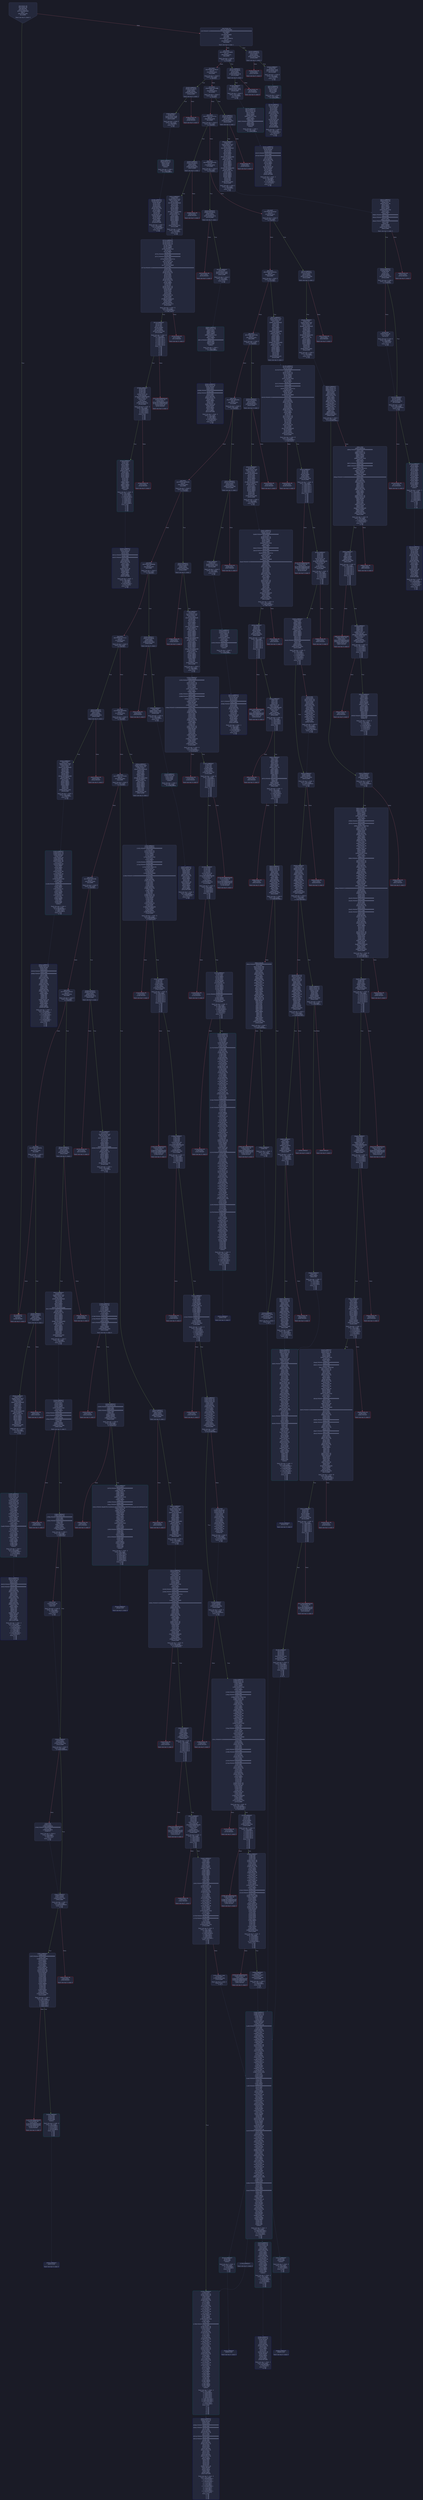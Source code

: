 digraph G {
    node [shape=box, style="filled, rounded", color="#565f89", fontcolor="#c0caf5", fontname="Helvetica", fillcolor="#24283b"];
    edge [color="#414868", fontcolor="#c0caf5", fontname="Helvetica"];
    bgcolor="#1a1b26";
    0 [ label = "[00] PUSH1 80
[02] PUSH1 40
[04] MSTORE
[05] PUSH1 04
[07] CALLDATASIZE
[08] LT
[09] PUSH2 00fc
[0c] JUMPI

Stack size req: 0, sizeΔ: 0
" shape = invhouse]
    1 [ label = "[0d] PUSH1 00
[0f] CALLDATALOAD
[10] PUSH29 0100000000000000000000000000000000000000000000000000000000
[2e] SWAP1
[2f] DIV
[30] PUSH4 ffffffff
[35] AND
[36] DUP1
[37] PUSH4 1029997b
[3c] EQ
[3d] PUSH2 0101
[40] JUMPI

Stack size req: 0, sizeΔ: 1
"]
    2 [ label = "[41] DUP1
[42] PUSH4 2352a864
[47] EQ
[48] PUSH2 012c
[4b] JUMPI

Stack size req: 1, sizeΔ: 0
Entry->Op usage:
	0->71:EQ:1
"]
    3 [ label = "[4c] DUP1
[4d] PUSH4 2619ba7f
[52] EQ
[53] PUSH2 0183
[56] JUMPI

Stack size req: 1, sizeΔ: 0
Entry->Op usage:
	0->82:EQ:1
"]
    4 [ label = "[57] DUP1
[58] PUSH4 52f7c988
[5d] EQ
[5e] PUSH2 01ae
[61] JUMPI

Stack size req: 1, sizeΔ: 0
Entry->Op usage:
	0->93:EQ:1
"]
    5 [ label = "[62] DUP1
[63] PUSH4 6352211e
[68] EQ
[69] PUSH2 0200
[6c] JUMPI

Stack size req: 1, sizeΔ: 0
Entry->Op usage:
	0->104:EQ:1
"]
    6 [ label = "[6d] DUP1
[6e] PUSH4 8da5cb5b
[73] EQ
[74] PUSH2 026d
[77] JUMPI

Stack size req: 1, sizeΔ: 0
Entry->Op usage:
	0->115:EQ:1
"]
    7 [ label = "[78] DUP1
[79] PUSH4 95aaa5af
[7e] EQ
[7f] PUSH2 02c4
[82] JUMPI

Stack size req: 1, sizeΔ: 0
Entry->Op usage:
	0->126:EQ:1
"]
    8 [ label = "[83] DUP1
[84] PUSH4 9c06561b
[89] EQ
[8a] PUSH2 02f1
[8d] JUMPI

Stack size req: 1, sizeΔ: 0
Entry->Op usage:
	0->137:EQ:1
"]
    9 [ label = "[8e] DUP1
[8f] PUSH4 9cd0726a
[94] EQ
[95] PUSH2 031b
[98] JUMPI

Stack size req: 1, sizeΔ: 0
Entry->Op usage:
	0->148:EQ:1
"]
    10 [ label = "[99] DUP1
[9a] PUSH4 a98ad46c
[9f] EQ
[a0] PUSH2 035c
[a3] JUMPI

Stack size req: 1, sizeΔ: 0
Entry->Op usage:
	0->159:EQ:1
"]
    11 [ label = "[a4] DUP1
[a5] PUSH4 aa585d56
[aa] EQ
[ab] PUSH2 03b3
[ae] JUMPI

Stack size req: 1, sizeΔ: 0
Entry->Op usage:
	0->170:EQ:1
"]
    12 [ label = "[af] DUP1
[b0] PUSH4 b69ef8a8
[b5] EQ
[b6] PUSH2 03f4
[b9] JUMPI

Stack size req: 1, sizeΔ: 0
Entry->Op usage:
	0->181:EQ:1
"]
    13 [ label = "[ba] DUP1
[bb] PUSH4 bc31c1c1
[c0] EQ
[c1] PUSH2 041f
[c4] JUMPI

Stack size req: 1, sizeΔ: 0
Entry->Op usage:
	0->192:EQ:1
"]
    14 [ label = "[c5] DUP1
[c6] PUSH4 d96a094a
[cb] EQ
[cc] PUSH2 049a
[cf] JUMPI

Stack size req: 1, sizeΔ: 0
Entry->Op usage:
	0->203:EQ:1
"]
    15 [ label = "[d0] DUP1
[d1] PUSH4 e7572230
[d6] EQ
[d7] PUSH2 04ba
[da] JUMPI

Stack size req: 1, sizeΔ: 0
Entry->Op usage:
	0->214:EQ:1
"]
    16 [ label = "[db] DUP1
[dc] PUSH4 f2fde38b
[e1] EQ
[e2] PUSH2 0568
[e5] JUMPI

Stack size req: 1, sizeΔ: 0
Entry->Op usage:
	0->225:EQ:1
"]
    17 [ label = "[e6] DUP1
[e7] PUSH4 f3fef3a3
[ec] EQ
[ed] PUSH2 05ab
[f0] JUMPI

Stack size req: 1, sizeΔ: 0
Entry->Op usage:
	0->236:EQ:1
"]
    18 [ label = "[f1] DUP1
[f2] PUSH4 f766297b
[f7] EQ
[f8] PUSH2 05f8
[fb] JUMPI

Stack size req: 1, sizeΔ: 0
Entry->Op usage:
	0->247:EQ:1
"]
    19 [ label = "[fc] JUMPDEST
[fd] PUSH1 00
[ff] DUP1
[0100] REVERT

Stack size req: 0, sizeΔ: 0
" color = "red"]
    20 [ label = "[0101] JUMPDEST
[0102] CALLVALUE
[0103] DUP1
[0104] ISZERO
[0105] PUSH2 010d
[0108] JUMPI

Stack size req: 0, sizeΔ: 1
"]
    21 [ label = "[0109] PUSH1 00
[010b] DUP1
[010c] REVERT

Stack size req: 0, sizeΔ: 0
" color = "red"]
    22 [ label = "[010d] JUMPDEST
[010e] POP
[010f] PUSH2 0116
[0112] PUSH2 0673
[0115] JUMP

Stack size req: 1, sizeΔ: 0
Entry->Op usage:
	0->270:POP:0
Entry->Exit:
	0->😵
"]
    23 [ label = "[0116] JUMPDEST
[0117] PUSH1 40
[0119] MLOAD
[011a] DUP1
[011b] DUP3
[011c] DUP2
[011d] MSTORE
[011e] PUSH1 20
[0120] ADD
[0121] SWAP2
[0122] POP
[0123] POP
[0124] PUSH1 40
[0126] MLOAD
[0127] DUP1
[0128] SWAP2
[0129] SUB
[012a] SWAP1
[012b] RETURN

Stack size req: 1, sizeΔ: -1
Entry->Op usage:
	0->285:MSTORE:1
	0->290:POP:0
Entry->Exit:
	0->😵
" color = "darkblue"]
    24 [ label = "[012c] JUMPDEST
[012d] CALLVALUE
[012e] DUP1
[012f] ISZERO
[0130] PUSH2 0138
[0133] JUMPI

Stack size req: 0, sizeΔ: 1
"]
    25 [ label = "[0134] PUSH1 00
[0136] DUP1
[0137] REVERT

Stack size req: 0, sizeΔ: 0
" color = "red"]
    26 [ label = "[0138] JUMPDEST
[0139] POP
[013a] PUSH2 0141
[013d] PUSH2 0679
[0140] JUMP

Stack size req: 1, sizeΔ: 0
Entry->Op usage:
	0->313:POP:0
Entry->Exit:
	0->😵
"]
    27 [ label = "[0141] JUMPDEST
[0142] PUSH1 40
[0144] MLOAD
[0145] DUP1
[0146] DUP3
[0147] PUSH20 ffffffffffffffffffffffffffffffffffffffff
[015c] AND
[015d] PUSH20 ffffffffffffffffffffffffffffffffffffffff
[0172] AND
[0173] DUP2
[0174] MSTORE
[0175] PUSH1 20
[0177] ADD
[0178] SWAP2
[0179] POP
[017a] POP
[017b] PUSH1 40
[017d] MLOAD
[017e] DUP1
[017f] SWAP2
[0180] SUB
[0181] SWAP1
[0182] RETURN

Stack size req: 1, sizeΔ: -1
Entry->Op usage:
	0->348:AND:1
	0->370:AND:1
	0->372:MSTORE:1
	0->377:POP:0
Entry->Exit:
	0->😵
" color = "darkblue"]
    28 [ label = "[0183] JUMPDEST
[0184] CALLVALUE
[0185] DUP1
[0186] ISZERO
[0187] PUSH2 018f
[018a] JUMPI

Stack size req: 0, sizeΔ: 1
"]
    29 [ label = "[018b] PUSH1 00
[018d] DUP1
[018e] REVERT

Stack size req: 0, sizeΔ: 0
" color = "red"]
    30 [ label = "[018f] JUMPDEST
[0190] POP
[0191] PUSH2 0198
[0194] PUSH2 069f
[0197] JUMP

Stack size req: 1, sizeΔ: 0
Entry->Op usage:
	0->400:POP:0
Entry->Exit:
	0->😵
"]
    31 [ label = "[0198] JUMPDEST
[0199] PUSH1 40
[019b] MLOAD
[019c] DUP1
[019d] DUP3
[019e] DUP2
[019f] MSTORE
[01a0] PUSH1 20
[01a2] ADD
[01a3] SWAP2
[01a4] POP
[01a5] POP
[01a6] PUSH1 40
[01a8] MLOAD
[01a9] DUP1
[01aa] SWAP2
[01ab] SUB
[01ac] SWAP1
[01ad] RETURN

Stack size req: 1, sizeΔ: -1
Entry->Op usage:
	0->415:MSTORE:1
	0->420:POP:0
Entry->Exit:
	0->😵
" color = "darkblue"]
    32 [ label = "[01ae] JUMPDEST
[01af] CALLVALUE
[01b0] DUP1
[01b1] ISZERO
[01b2] PUSH2 01ba
[01b5] JUMPI

Stack size req: 0, sizeΔ: 1
"]
    33 [ label = "[01b6] PUSH1 00
[01b8] DUP1
[01b9] REVERT

Stack size req: 0, sizeΔ: 0
" color = "red"]
    34 [ label = "[01ba] JUMPDEST
[01bb] POP
[01bc] PUSH2 01e3
[01bf] PUSH1 04
[01c1] DUP1
[01c2] CALLDATASIZE
[01c3] SUB
[01c4] DUP2
[01c5] ADD
[01c6] SWAP1
[01c7] DUP1
[01c8] DUP1
[01c9] CALLDATALOAD
[01ca] SWAP1
[01cb] PUSH1 20
[01cd] ADD
[01ce] SWAP1
[01cf] SWAP3
[01d0] SWAP2
[01d1] SWAP1
[01d2] DUP1
[01d3] CALLDATALOAD
[01d4] SWAP1
[01d5] PUSH1 20
[01d7] ADD
[01d8] SWAP1
[01d9] SWAP3
[01da] SWAP2
[01db] SWAP1
[01dc] POP
[01dd] POP
[01de] POP
[01df] PUSH2 06a5
[01e2] JUMP

Stack size req: 1, sizeΔ: 2
Entry->Op usage:
	0->443:POP:0
Entry->Exit:
	0->😵
"]
    35 [ label = "[01e3] JUMPDEST
[01e4] PUSH1 40
[01e6] MLOAD
[01e7] DUP1
[01e8] DUP4
[01e9] DUP2
[01ea] MSTORE
[01eb] PUSH1 20
[01ed] ADD
[01ee] DUP3
[01ef] DUP2
[01f0] MSTORE
[01f1] PUSH1 20
[01f3] ADD
[01f4] SWAP3
[01f5] POP
[01f6] POP
[01f7] POP
[01f8] PUSH1 40
[01fa] MLOAD
[01fb] DUP1
[01fc] SWAP2
[01fd] SUB
[01fe] SWAP1
[01ff] RETURN

Stack size req: 2, sizeΔ: -2
Entry->Op usage:
	0->496:MSTORE:1
	0->503:POP:0
	1->490:MSTORE:1
	1->501:POP:0
Entry->Exit:
	0->😵
	1->😵
" color = "darkblue"]
    36 [ label = "[0200] JUMPDEST
[0201] CALLVALUE
[0202] DUP1
[0203] ISZERO
[0204] PUSH2 020c
[0207] JUMPI

Stack size req: 0, sizeΔ: 1
"]
    37 [ label = "[0208] PUSH1 00
[020a] DUP1
[020b] REVERT

Stack size req: 0, sizeΔ: 0
" color = "red"]
    38 [ label = "[020c] JUMPDEST
[020d] POP
[020e] PUSH2 022b
[0211] PUSH1 04
[0213] DUP1
[0214] CALLDATASIZE
[0215] SUB
[0216] DUP2
[0217] ADD
[0218] SWAP1
[0219] DUP1
[021a] DUP1
[021b] CALLDATALOAD
[021c] SWAP1
[021d] PUSH1 20
[021f] ADD
[0220] SWAP1
[0221] SWAP3
[0222] SWAP2
[0223] SWAP1
[0224] POP
[0225] POP
[0226] POP
[0227] PUSH2 0731
[022a] JUMP

Stack size req: 1, sizeΔ: 1
Entry->Op usage:
	0->525:POP:0
Entry->Exit:
	0->😵
"]
    39 [ label = "[022b] JUMPDEST
[022c] PUSH1 40
[022e] MLOAD
[022f] DUP1
[0230] DUP3
[0231] PUSH20 ffffffffffffffffffffffffffffffffffffffff
[0246] AND
[0247] PUSH20 ffffffffffffffffffffffffffffffffffffffff
[025c] AND
[025d] DUP2
[025e] MSTORE
[025f] PUSH1 20
[0261] ADD
[0262] SWAP2
[0263] POP
[0264] POP
[0265] PUSH1 40
[0267] MLOAD
[0268] DUP1
[0269] SWAP2
[026a] SUB
[026b] SWAP1
[026c] RETURN

Stack size req: 1, sizeΔ: -1
Entry->Op usage:
	0->582:AND:1
	0->604:AND:1
	0->606:MSTORE:1
	0->611:POP:0
Entry->Exit:
	0->😵
" color = "darkblue"]
    40 [ label = "[026d] JUMPDEST
[026e] CALLVALUE
[026f] DUP1
[0270] ISZERO
[0271] PUSH2 0279
[0274] JUMPI

Stack size req: 0, sizeΔ: 1
"]
    41 [ label = "[0275] PUSH1 00
[0277] DUP1
[0278] REVERT

Stack size req: 0, sizeΔ: 0
" color = "red"]
    42 [ label = "[0279] JUMPDEST
[027a] POP
[027b] PUSH2 0282
[027e] PUSH2 0806
[0281] JUMP

Stack size req: 1, sizeΔ: 0
Entry->Op usage:
	0->634:POP:0
Entry->Exit:
	0->😵
"]
    43 [ label = "[0282] JUMPDEST
[0283] PUSH1 40
[0285] MLOAD
[0286] DUP1
[0287] DUP3
[0288] PUSH20 ffffffffffffffffffffffffffffffffffffffff
[029d] AND
[029e] PUSH20 ffffffffffffffffffffffffffffffffffffffff
[02b3] AND
[02b4] DUP2
[02b5] MSTORE
[02b6] PUSH1 20
[02b8] ADD
[02b9] SWAP2
[02ba] POP
[02bb] POP
[02bc] PUSH1 40
[02be] MLOAD
[02bf] DUP1
[02c0] SWAP2
[02c1] SUB
[02c2] SWAP1
[02c3] RETURN

Stack size req: 1, sizeΔ: -1
Entry->Op usage:
	0->669:AND:1
	0->691:AND:1
	0->693:MSTORE:1
	0->698:POP:0
Entry->Exit:
	0->😵
" color = "darkblue"]
    44 [ label = "[02c4] JUMPDEST
[02c5] CALLVALUE
[02c6] DUP1
[02c7] ISZERO
[02c8] PUSH2 02d0
[02cb] JUMPI

Stack size req: 0, sizeΔ: 1
"]
    45 [ label = "[02cc] PUSH1 00
[02ce] DUP1
[02cf] REVERT

Stack size req: 0, sizeΔ: 0
" color = "red"]
    46 [ label = "[02d0] JUMPDEST
[02d1] POP
[02d2] PUSH2 02ef
[02d5] PUSH1 04
[02d7] DUP1
[02d8] CALLDATASIZE
[02d9] SUB
[02da] DUP2
[02db] ADD
[02dc] SWAP1
[02dd] DUP1
[02de] DUP1
[02df] CALLDATALOAD
[02e0] SWAP1
[02e1] PUSH1 20
[02e3] ADD
[02e4] SWAP1
[02e5] SWAP3
[02e6] SWAP2
[02e7] SWAP1
[02e8] POP
[02e9] POP
[02ea] POP
[02eb] PUSH2 082b
[02ee] JUMP

Stack size req: 1, sizeΔ: 1
Entry->Op usage:
	0->721:POP:0
Entry->Exit:
	0->😵
"]
    47 [ label = "[02ef] JUMPDEST
[02f0] STOP

Stack size req: 0, sizeΔ: 0
" color = "darkblue"]
    48 [ label = "[02f1] JUMPDEST
[02f2] PUSH2 0319
[02f5] PUSH1 04
[02f7] DUP1
[02f8] CALLDATASIZE
[02f9] SUB
[02fa] DUP2
[02fb] ADD
[02fc] SWAP1
[02fd] DUP1
[02fe] DUP1
[02ff] CALLDATALOAD
[0300] SWAP1
[0301] PUSH1 20
[0303] ADD
[0304] SWAP1
[0305] SWAP3
[0306] SWAP2
[0307] SWAP1
[0308] DUP1
[0309] CALLDATALOAD
[030a] SWAP1
[030b] PUSH1 20
[030d] ADD
[030e] SWAP1
[030f] SWAP3
[0310] SWAP2
[0311] SWAP1
[0312] POP
[0313] POP
[0314] POP
[0315] PUSH2 0c30
[0318] JUMP

Stack size req: 0, sizeΔ: 3
"]
    49 [ label = "[0319] JUMPDEST
[031a] STOP

Stack size req: 0, sizeΔ: 0
" color = "darkblue"]
    50 [ label = "[031b] JUMPDEST
[031c] CALLVALUE
[031d] DUP1
[031e] ISZERO
[031f] PUSH2 0327
[0322] JUMPI

Stack size req: 0, sizeΔ: 1
"]
    51 [ label = "[0323] PUSH1 00
[0325] DUP1
[0326] REVERT

Stack size req: 0, sizeΔ: 0
" color = "red"]
    52 [ label = "[0327] JUMPDEST
[0328] POP
[0329] PUSH2 0346
[032c] PUSH1 04
[032e] DUP1
[032f] CALLDATASIZE
[0330] SUB
[0331] DUP2
[0332] ADD
[0333] SWAP1
[0334] DUP1
[0335] DUP1
[0336] CALLDATALOAD
[0337] SWAP1
[0338] PUSH1 20
[033a] ADD
[033b] SWAP1
[033c] SWAP3
[033d] SWAP2
[033e] SWAP1
[033f] POP
[0340] POP
[0341] POP
[0342] PUSH2 0e8c
[0345] JUMP

Stack size req: 1, sizeΔ: 1
Entry->Op usage:
	0->808:POP:0
Entry->Exit:
	0->😵
"]
    53 [ label = "[0346] JUMPDEST
[0347] PUSH1 40
[0349] MLOAD
[034a] DUP1
[034b] DUP3
[034c] DUP2
[034d] MSTORE
[034e] PUSH1 20
[0350] ADD
[0351] SWAP2
[0352] POP
[0353] POP
[0354] PUSH1 40
[0356] MLOAD
[0357] DUP1
[0358] SWAP2
[0359] SUB
[035a] SWAP1
[035b] RETURN

Stack size req: 1, sizeΔ: -1
Entry->Op usage:
	0->845:MSTORE:1
	0->850:POP:0
Entry->Exit:
	0->😵
" color = "darkblue"]
    54 [ label = "[035c] JUMPDEST
[035d] CALLVALUE
[035e] DUP1
[035f] ISZERO
[0360] PUSH2 0368
[0363] JUMPI

Stack size req: 0, sizeΔ: 1
"]
    55 [ label = "[0364] PUSH1 00
[0366] DUP1
[0367] REVERT

Stack size req: 0, sizeΔ: 0
" color = "red"]
    56 [ label = "[0368] JUMPDEST
[0369] POP
[036a] PUSH2 0371
[036d] PUSH2 1037
[0370] JUMP

Stack size req: 1, sizeΔ: 0
Entry->Op usage:
	0->873:POP:0
Entry->Exit:
	0->😵
"]
    57 [ label = "[0371] JUMPDEST
[0372] PUSH1 40
[0374] MLOAD
[0375] DUP1
[0376] DUP3
[0377] PUSH20 ffffffffffffffffffffffffffffffffffffffff
[038c] AND
[038d] PUSH20 ffffffffffffffffffffffffffffffffffffffff
[03a2] AND
[03a3] DUP2
[03a4] MSTORE
[03a5] PUSH1 20
[03a7] ADD
[03a8] SWAP2
[03a9] POP
[03aa] POP
[03ab] PUSH1 40
[03ad] MLOAD
[03ae] DUP1
[03af] SWAP2
[03b0] SUB
[03b1] SWAP1
[03b2] RETURN

Stack size req: 1, sizeΔ: -1
Entry->Op usage:
	0->908:AND:1
	0->930:AND:1
	0->932:MSTORE:1
	0->937:POP:0
Entry->Exit:
	0->😵
" color = "darkblue"]
    58 [ label = "[03b3] JUMPDEST
[03b4] CALLVALUE
[03b5] DUP1
[03b6] ISZERO
[03b7] PUSH2 03bf
[03ba] JUMPI

Stack size req: 0, sizeΔ: 1
"]
    59 [ label = "[03bb] PUSH1 00
[03bd] DUP1
[03be] REVERT

Stack size req: 0, sizeΔ: 0
" color = "red"]
    60 [ label = "[03bf] JUMPDEST
[03c0] POP
[03c1] PUSH2 03f2
[03c4] PUSH1 04
[03c6] DUP1
[03c7] CALLDATASIZE
[03c8] SUB
[03c9] DUP2
[03ca] ADD
[03cb] SWAP1
[03cc] DUP1
[03cd] DUP1
[03ce] CALLDATALOAD
[03cf] SWAP1
[03d0] PUSH1 20
[03d2] ADD
[03d3] SWAP1
[03d4] SWAP3
[03d5] SWAP2
[03d6] SWAP1
[03d7] DUP1
[03d8] CALLDATALOAD
[03d9] SWAP1
[03da] PUSH1 20
[03dc] ADD
[03dd] SWAP1
[03de] SWAP3
[03df] SWAP2
[03e0] SWAP1
[03e1] DUP1
[03e2] CALLDATALOAD
[03e3] SWAP1
[03e4] PUSH1 20
[03e6] ADD
[03e7] SWAP1
[03e8] SWAP3
[03e9] SWAP2
[03ea] SWAP1
[03eb] POP
[03ec] POP
[03ed] POP
[03ee] PUSH2 105d
[03f1] JUMP

Stack size req: 1, sizeΔ: 3
Entry->Op usage:
	0->960:POP:0
Entry->Exit:
	0->😵
"]
    61 [ label = "[03f2] JUMPDEST
[03f3] STOP

Stack size req: 0, sizeΔ: 0
" color = "darkblue"]
    62 [ label = "[03f4] JUMPDEST
[03f5] CALLVALUE
[03f6] DUP1
[03f7] ISZERO
[03f8] PUSH2 0400
[03fb] JUMPI

Stack size req: 0, sizeΔ: 1
"]
    63 [ label = "[03fc] PUSH1 00
[03fe] DUP1
[03ff] REVERT

Stack size req: 0, sizeΔ: 0
" color = "red"]
    64 [ label = "[0400] JUMPDEST
[0401] POP
[0402] PUSH2 0409
[0405] PUSH2 12af
[0408] JUMP

Stack size req: 1, sizeΔ: 0
Entry->Op usage:
	0->1025:POP:0
Entry->Exit:
	0->😵
"]
    65 [ label = "[0409] JUMPDEST
[040a] PUSH1 40
[040c] MLOAD
[040d] DUP1
[040e] DUP3
[040f] DUP2
[0410] MSTORE
[0411] PUSH1 20
[0413] ADD
[0414] SWAP2
[0415] POP
[0416] POP
[0417] PUSH1 40
[0419] MLOAD
[041a] DUP1
[041b] SWAP2
[041c] SUB
[041d] SWAP1
[041e] RETURN

Stack size req: 1, sizeΔ: -1
Entry->Op usage:
	0->1040:MSTORE:1
	0->1045:POP:0
Entry->Exit:
	0->😵
" color = "darkblue"]
    66 [ label = "[041f] JUMPDEST
[0420] CALLVALUE
[0421] DUP1
[0422] ISZERO
[0423] PUSH2 042b
[0426] JUMPI

Stack size req: 0, sizeΔ: 1
"]
    67 [ label = "[0427] PUSH1 00
[0429] DUP1
[042a] REVERT

Stack size req: 0, sizeΔ: 0
" color = "red"]
    68 [ label = "[042b] JUMPDEST
[042c] POP
[042d] PUSH2 044a
[0430] PUSH1 04
[0432] DUP1
[0433] CALLDATASIZE
[0434] SUB
[0435] DUP2
[0436] ADD
[0437] SWAP1
[0438] DUP1
[0439] DUP1
[043a] CALLDATALOAD
[043b] SWAP1
[043c] PUSH1 20
[043e] ADD
[043f] SWAP1
[0440] SWAP3
[0441] SWAP2
[0442] SWAP1
[0443] POP
[0444] POP
[0445] POP
[0446] PUSH2 12b5
[0449] JUMP

Stack size req: 1, sizeΔ: 1
Entry->Op usage:
	0->1068:POP:0
Entry->Exit:
	0->😵
"]
    69 [ label = "[044a] JUMPDEST
[044b] PUSH1 40
[044d] MLOAD
[044e] DUP1
[044f] DUP5
[0450] PUSH20 ffffffffffffffffffffffffffffffffffffffff
[0465] AND
[0466] PUSH20 ffffffffffffffffffffffffffffffffffffffff
[047b] AND
[047c] DUP2
[047d] MSTORE
[047e] PUSH1 20
[0480] ADD
[0481] DUP4
[0482] DUP2
[0483] MSTORE
[0484] PUSH1 20
[0486] ADD
[0487] DUP3
[0488] DUP2
[0489] MSTORE
[048a] PUSH1 20
[048c] ADD
[048d] SWAP4
[048e] POP
[048f] POP
[0490] POP
[0491] POP
[0492] PUSH1 40
[0494] MLOAD
[0495] DUP1
[0496] SWAP2
[0497] SUB
[0498] SWAP1
[0499] RETURN

Stack size req: 3, sizeΔ: -3
Entry->Op usage:
	0->1161:MSTORE:1
	0->1168:POP:0
	1->1155:MSTORE:1
	1->1169:POP:0
	2->1125:AND:1
	2->1147:AND:1
	2->1149:MSTORE:1
	2->1166:POP:0
Entry->Exit:
	0->😵
	1->😵
	2->😵
" color = "darkblue"]
    70 [ label = "[049a] JUMPDEST
[049b] PUSH2 04b8
[049e] PUSH1 04
[04a0] DUP1
[04a1] CALLDATASIZE
[04a2] SUB
[04a3] DUP2
[04a4] ADD
[04a5] SWAP1
[04a6] DUP1
[04a7] DUP1
[04a8] CALLDATALOAD
[04a9] SWAP1
[04aa] PUSH1 20
[04ac] ADD
[04ad] SWAP1
[04ae] SWAP3
[04af] SWAP2
[04b0] SWAP1
[04b1] POP
[04b2] POP
[04b3] POP
[04b4] PUSH2 12ff
[04b7] JUMP

Stack size req: 0, sizeΔ: 2
"]
    71 [ label = "[04b8] JUMPDEST
[04b9] STOP

Stack size req: 0, sizeΔ: 0
" color = "darkblue"]
    72 [ label = "[04ba] JUMPDEST
[04bb] CALLVALUE
[04bc] DUP1
[04bd] ISZERO
[04be] PUSH2 04c6
[04c1] JUMPI

Stack size req: 0, sizeΔ: 1
"]
    73 [ label = "[04c2] PUSH1 00
[04c4] DUP1
[04c5] REVERT

Stack size req: 0, sizeΔ: 0
" color = "red"]
    74 [ label = "[04c6] JUMPDEST
[04c7] POP
[04c8] PUSH2 04e5
[04cb] PUSH1 04
[04cd] DUP1
[04ce] CALLDATASIZE
[04cf] SUB
[04d0] DUP2
[04d1] ADD
[04d2] SWAP1
[04d3] DUP1
[04d4] DUP1
[04d5] CALLDATALOAD
[04d6] SWAP1
[04d7] PUSH1 20
[04d9] ADD
[04da] SWAP1
[04db] SWAP3
[04dc] SWAP2
[04dd] SWAP1
[04de] POP
[04df] POP
[04e0] POP
[04e1] PUSH2 161a
[04e4] JUMP

Stack size req: 1, sizeΔ: 1
Entry->Op usage:
	0->1223:POP:0
Entry->Exit:
	0->😵
"]
    75 [ label = "[04e5] JUMPDEST
[04e6] PUSH1 40
[04e8] MLOAD
[04e9] DUP1
[04ea] DUP6
[04eb] PUSH20 ffffffffffffffffffffffffffffffffffffffff
[0500] AND
[0501] PUSH20 ffffffffffffffffffffffffffffffffffffffff
[0516] AND
[0517] DUP2
[0518] MSTORE
[0519] PUSH1 20
[051b] ADD
[051c] DUP5
[051d] PUSH20 ffffffffffffffffffffffffffffffffffffffff
[0532] AND
[0533] PUSH20 ffffffffffffffffffffffffffffffffffffffff
[0548] AND
[0549] DUP2
[054a] MSTORE
[054b] PUSH1 20
[054d] ADD
[054e] DUP4
[054f] DUP2
[0550] MSTORE
[0551] PUSH1 20
[0553] ADD
[0554] DUP3
[0555] DUP2
[0556] MSTORE
[0557] PUSH1 20
[0559] ADD
[055a] SWAP5
[055b] POP
[055c] POP
[055d] POP
[055e] POP
[055f] POP
[0560] PUSH1 40
[0562] MLOAD
[0563] DUP1
[0564] SWAP2
[0565] SUB
[0566] SWAP1
[0567] RETURN

Stack size req: 4, sizeΔ: -4
Entry->Op usage:
	0->1366:MSTORE:1
	0->1373:POP:0
	1->1360:MSTORE:1
	1->1374:POP:0
	2->1330:AND:1
	2->1352:AND:1
	2->1354:MSTORE:1
	2->1375:POP:0
	3->1280:AND:1
	3->1302:AND:1
	3->1304:MSTORE:1
	3->1371:POP:0
Entry->Exit:
	0->😵
	1->😵
	2->😵
	3->😵
" color = "darkblue"]
    76 [ label = "[0568] JUMPDEST
[0569] CALLVALUE
[056a] DUP1
[056b] ISZERO
[056c] PUSH2 0574
[056f] JUMPI

Stack size req: 0, sizeΔ: 1
"]
    77 [ label = "[0570] PUSH1 00
[0572] DUP1
[0573] REVERT

Stack size req: 0, sizeΔ: 0
" color = "red"]
    78 [ label = "[0574] JUMPDEST
[0575] POP
[0576] PUSH2 05a9
[0579] PUSH1 04
[057b] DUP1
[057c] CALLDATASIZE
[057d] SUB
[057e] DUP2
[057f] ADD
[0580] SWAP1
[0581] DUP1
[0582] DUP1
[0583] CALLDATALOAD
[0584] PUSH20 ffffffffffffffffffffffffffffffffffffffff
[0599] AND
[059a] SWAP1
[059b] PUSH1 20
[059d] ADD
[059e] SWAP1
[059f] SWAP3
[05a0] SWAP2
[05a1] SWAP1
[05a2] POP
[05a3] POP
[05a4] POP
[05a5] PUSH2 17db
[05a8] JUMP

Stack size req: 1, sizeΔ: 1
Entry->Op usage:
	0->1397:POP:0
Entry->Exit:
	0->😵
"]
    79 [ label = "[05a9] JUMPDEST
[05aa] STOP

Stack size req: 0, sizeΔ: 0
" color = "darkblue"]
    80 [ label = "[05ab] JUMPDEST
[05ac] CALLVALUE
[05ad] DUP1
[05ae] ISZERO
[05af] PUSH2 05b7
[05b2] JUMPI

Stack size req: 0, sizeΔ: 1
"]
    81 [ label = "[05b3] PUSH1 00
[05b5] DUP1
[05b6] REVERT

Stack size req: 0, sizeΔ: 0
" color = "red"]
    82 [ label = "[05b7] JUMPDEST
[05b8] POP
[05b9] PUSH2 05f6
[05bc] PUSH1 04
[05be] DUP1
[05bf] CALLDATASIZE
[05c0] SUB
[05c1] DUP2
[05c2] ADD
[05c3] SWAP1
[05c4] DUP1
[05c5] DUP1
[05c6] CALLDATALOAD
[05c7] PUSH20 ffffffffffffffffffffffffffffffffffffffff
[05dc] AND
[05dd] SWAP1
[05de] PUSH1 20
[05e0] ADD
[05e1] SWAP1
[05e2] SWAP3
[05e3] SWAP2
[05e4] SWAP1
[05e5] DUP1
[05e6] CALLDATALOAD
[05e7] SWAP1
[05e8] PUSH1 20
[05ea] ADD
[05eb] SWAP1
[05ec] SWAP3
[05ed] SWAP2
[05ee] SWAP1
[05ef] POP
[05f0] POP
[05f1] POP
[05f2] PUSH2 1930
[05f5] JUMP

Stack size req: 1, sizeΔ: 2
Entry->Op usage:
	0->1464:POP:0
Entry->Exit:
	0->😵
"]
    83 [ label = "[05f6] JUMPDEST
[05f7] STOP

Stack size req: 0, sizeΔ: 0
" color = "darkblue"]
    84 [ label = "[05f8] JUMPDEST
[05f9] CALLVALUE
[05fa] DUP1
[05fb] ISZERO
[05fc] PUSH2 0604
[05ff] JUMPI

Stack size req: 0, sizeΔ: 1
"]
    85 [ label = "[0600] PUSH1 00
[0602] DUP1
[0603] REVERT

Stack size req: 0, sizeΔ: 0
" color = "red"]
    86 [ label = "[0604] JUMPDEST
[0605] POP
[0606] PUSH2 0623
[0609] PUSH1 04
[060b] DUP1
[060c] CALLDATASIZE
[060d] SUB
[060e] DUP2
[060f] ADD
[0610] SWAP1
[0611] DUP1
[0612] DUP1
[0613] CALLDATALOAD
[0614] SWAP1
[0615] PUSH1 20
[0617] ADD
[0618] SWAP1
[0619] SWAP3
[061a] SWAP2
[061b] SWAP1
[061c] POP
[061d] POP
[061e] POP
[061f] PUSH2 1a40
[0622] JUMP

Stack size req: 1, sizeΔ: 1
Entry->Op usage:
	0->1541:POP:0
Entry->Exit:
	0->😵
"]
    87 [ label = "[0623] JUMPDEST
[0624] PUSH1 40
[0626] MLOAD
[0627] DUP1
[0628] DUP5
[0629] PUSH20 ffffffffffffffffffffffffffffffffffffffff
[063e] AND
[063f] PUSH20 ffffffffffffffffffffffffffffffffffffffff
[0654] AND
[0655] DUP2
[0656] MSTORE
[0657] PUSH1 20
[0659] ADD
[065a] DUP4
[065b] DUP2
[065c] MSTORE
[065d] PUSH1 20
[065f] ADD
[0660] DUP3
[0661] DUP2
[0662] MSTORE
[0663] PUSH1 20
[0665] ADD
[0666] SWAP4
[0667] POP
[0668] POP
[0669] POP
[066a] POP
[066b] PUSH1 40
[066d] MLOAD
[066e] DUP1
[066f] SWAP2
[0670] SUB
[0671] SWAP1
[0672] RETURN

Stack size req: 3, sizeΔ: -3
Entry->Op usage:
	0->1634:MSTORE:1
	0->1641:POP:0
	1->1628:MSTORE:1
	1->1642:POP:0
	2->1598:AND:1
	2->1620:AND:1
	2->1622:MSTORE:1
	2->1639:POP:0
Entry->Exit:
	0->😵
	1->😵
	2->😵
" color = "darkblue"]
    88 [ label = "[0673] JUMPDEST
[0674] PUSH1 04
[0676] SLOAD
[0677] DUP2
[0678] JUMP
Indirect!

Stack size req: 1, sizeΔ: 1
Entry->Op usage:
	0->1656:JUMP:0
" color = "teal"]
    89 [ label = "[0679] JUMPDEST
[067a] PUSH1 01
[067c] PUSH1 00
[067e] SWAP1
[067f] SLOAD
[0680] SWAP1
[0681] PUSH2 0100
[0684] EXP
[0685] SWAP1
[0686] DIV
[0687] PUSH20 ffffffffffffffffffffffffffffffffffffffff
[069c] AND
[069d] DUP2
[069e] JUMP
Indirect!

Stack size req: 1, sizeΔ: 1
Entry->Op usage:
	0->1694:JUMP:0
" color = "teal"]
    90 [ label = "[069f] JUMPDEST
[06a0] PUSH1 03
[06a2] SLOAD
[06a3] DUP2
[06a4] JUMP
Indirect!

Stack size req: 1, sizeΔ: 1
Entry->Op usage:
	0->1700:JUMP:0
" color = "teal"]
    91 [ label = "[06a5] JUMPDEST
[06a6] PUSH1 00
[06a8] DUP1
[06a9] PUSH1 00
[06ab] DUP1
[06ac] SWAP1
[06ad] SLOAD
[06ae] SWAP1
[06af] PUSH2 0100
[06b2] EXP
[06b3] SWAP1
[06b4] DIV
[06b5] PUSH20 ffffffffffffffffffffffffffffffffffffffff
[06ca] AND
[06cb] PUSH20 ffffffffffffffffffffffffffffffffffffffff
[06e0] AND
[06e1] CALLER
[06e2] PUSH20 ffffffffffffffffffffffffffffffffffffffff
[06f7] AND
[06f8] EQ
[06f9] ISZERO
[06fa] ISZERO
[06fb] PUSH2 0703
[06fe] JUMPI

Stack size req: 0, sizeΔ: 2
"]
    92 [ label = "[06ff] PUSH1 00
[0701] DUP1
[0702] REVERT

Stack size req: 0, sizeΔ: 0
" color = "red"]
    93 [ label = "[0703] JUMPDEST
[0704] PUSH1 00
[0706] DUP5
[0707] GT
[0708] DUP1
[0709] ISZERO
[070a] PUSH2 0713
[070d] JUMPI

Stack size req: 4, sizeΔ: 1
Entry->Op usage:
	3->1799:GT:0
"]
    94 [ label = "[070e] POP
[070f] PUSH1 00
[0711] DUP4
[0712] GT

Stack size req: 4, sizeΔ: 0
Entry->Op usage:
	0->1806:POP:0
	3->1810:GT:0
Entry->Exit:
	0->😵
"]
    95 [ label = "[0713] JUMPDEST
[0714] ISZERO
[0715] ISZERO
[0716] PUSH2 071e
[0719] JUMPI

Stack size req: 1, sizeΔ: -1
Entry->Op usage:
	0->1812:ISZERO:0
Entry->Exit:
	0->😵
"]
    96 [ label = "[071a] PUSH1 00
[071c] DUP1
[071d] REVERT

Stack size req: 0, sizeΔ: 0
" color = "red"]
    97 [ label = "[071e] JUMPDEST
[071f] DUP4
[0720] SWAP2
[0721] POP
[0722] DUP3
[0723] SWAP1
[0724] POP
[0725] DUP2
[0726] DUP2
[0727] SWAP2
[0728] POP
[0729] SWAP2
[072a] POP
[072b] SWAP3
[072c] POP
[072d] SWAP3
[072e] SWAP1
[072f] POP
[0730] JUMP
Indirect!

Stack size req: 5, sizeΔ: -3
Entry->Op usage:
	0->1828:POP:0
	1->1825:POP:0
	2->1832:POP:0
	2->1839:POP:0
	3->1834:POP:0
	3->1836:POP:0
	4->1840:JUMP:0
Entry->Exit:
	0->😵
	1->😵
	2->0
	3->1
	4->😵
" color = "teal"]
    98 [ label = "[0731] JUMPDEST
[0732] PUSH1 00
[0734] PUSH1 01
[0736] PUSH1 00
[0738] SWAP1
[0739] SLOAD
[073a] SWAP1
[073b] PUSH2 0100
[073e] EXP
[073f] SWAP1
[0740] DIV
[0741] PUSH20 ffffffffffffffffffffffffffffffffffffffff
[0756] AND
[0757] PUSH20 ffffffffffffffffffffffffffffffffffffffff
[076c] AND
[076d] PUSH4 6352211e
[0772] DUP4
[0773] PUSH1 40
[0775] MLOAD
[0776] DUP3
[0777] PUSH4 ffffffff
[077c] AND
[077d] PUSH29 0100000000000000000000000000000000000000000000000000000000
[079b] MUL
[079c] DUP2
[079d] MSTORE
[079e] PUSH1 04
[07a0] ADD
[07a1] DUP1
[07a2] DUP3
[07a3] DUP2
[07a4] MSTORE
[07a5] PUSH1 20
[07a7] ADD
[07a8] SWAP2
[07a9] POP
[07aa] POP
[07ab] PUSH1 20
[07ad] PUSH1 40
[07af] MLOAD
[07b0] DUP1
[07b1] DUP4
[07b2] SUB
[07b3] DUP2
[07b4] PUSH1 00
[07b6] DUP8
[07b7] DUP1
[07b8] EXTCODESIZE
[07b9] ISZERO
[07ba] DUP1
[07bb] ISZERO
[07bc] PUSH2 07c4
[07bf] JUMPI

Stack size req: 1, sizeΔ: 11
Entry->Op usage:
	0->1956:MSTORE:1
	0->1961:POP:0
"]
    99 [ label = "[07c0] PUSH1 00
[07c2] DUP1
[07c3] REVERT

Stack size req: 0, sizeΔ: 0
" color = "red"]
    100 [ label = "[07c4] JUMPDEST
[07c5] POP
[07c6] GAS
[07c7] CALL
[07c8] ISZERO
[07c9] DUP1
[07ca] ISZERO
[07cb] PUSH2 07d8
[07ce] JUMPI

Stack size req: 7, sizeΔ: -6
Entry->Op usage:
	0->1989:POP:0
	1->1991:CALL:1
	2->1991:CALL:2
	3->1991:CALL:3
	4->1991:CALL:4
	5->1991:CALL:5
	6->1991:CALL:6
Entry->Exit:
	0->😵
	1->😵
	2->😵
	3->😵
	4->😵
	5->😵
	6->😵
"]
    101 [ label = "[07cf] RETURNDATASIZE
[07d0] PUSH1 00
[07d2] DUP1
[07d3] RETURNDATACOPY
[07d4] RETURNDATASIZE
[07d5] PUSH1 00
[07d7] REVERT

Stack size req: 0, sizeΔ: 0
" color = "red"]
    102 [ label = "[07d8] JUMPDEST
[07d9] POP
[07da] POP
[07db] POP
[07dc] POP
[07dd] PUSH1 40
[07df] MLOAD
[07e0] RETURNDATASIZE
[07e1] PUSH1 20
[07e3] DUP2
[07e4] LT
[07e5] ISZERO
[07e6] PUSH2 07ee
[07e9] JUMPI

Stack size req: 4, sizeΔ: -2
Entry->Op usage:
	0->2009:POP:0
	1->2010:POP:0
	2->2011:POP:0
	3->2012:POP:0
Entry->Exit:
	0->😵
	1->😵
	2->😵
	3->😵
"]
    103 [ label = "[07ea] PUSH1 00
[07ec] DUP1
[07ed] REVERT

Stack size req: 0, sizeΔ: 0
" color = "red"]
    104 [ label = "[07ee] JUMPDEST
[07ef] DUP2
[07f0] ADD
[07f1] SWAP1
[07f2] DUP1
[07f3] DUP1
[07f4] MLOAD
[07f5] SWAP1
[07f6] PUSH1 20
[07f8] ADD
[07f9] SWAP1
[07fa] SWAP3
[07fb] SWAP2
[07fc] SWAP1
[07fd] POP
[07fe] POP
[07ff] POP
[0800] SWAP1
[0801] POP
[0802] SWAP2
[0803] SWAP1
[0804] POP
[0805] JUMP
Indirect!

Stack size req: 5, sizeΔ: -4
Entry->Op usage:
	0->2032:ADD:1
	1->2032:ADD:0
	1->2036:MLOAD:0
	1->2040:ADD:1
	1->2046:POP:0
	2->2049:POP:0
	3->2052:POP:0
	4->2053:JUMP:0
Entry->Exit:
	0->😵
	1->😵
	2->😵
	3->😵
	4->😵
" color = "teal"]
    105 [ label = "[0806] JUMPDEST
[0807] PUSH1 00
[0809] DUP1
[080a] SWAP1
[080b] SLOAD
[080c] SWAP1
[080d] PUSH2 0100
[0810] EXP
[0811] SWAP1
[0812] DIV
[0813] PUSH20 ffffffffffffffffffffffffffffffffffffffff
[0828] AND
[0829] DUP2
[082a] JUMP
Indirect!

Stack size req: 1, sizeΔ: 1
Entry->Op usage:
	0->2090:JUMP:0
" color = "teal"]
    106 [ label = "[082b] JUMPDEST
[082c] PUSH1 00
[082e] PUSH1 07
[0830] PUSH1 00
[0832] DUP4
[0833] DUP2
[0834] MSTORE
[0835] PUSH1 20
[0837] ADD
[0838] SWAP1
[0839] DUP2
[083a] MSTORE
[083b] PUSH1 20
[083d] ADD
[083e] PUSH1 00
[0840] SHA3
[0841] PUSH1 01
[0843] ADD
[0844] SLOAD
[0845] GT
[0846] DUP1
[0847] ISZERO
[0848] PUSH2 0947
[084b] JUMPI

Stack size req: 1, sizeΔ: 1
Entry->Op usage:
	0->2100:MSTORE:1
"]
    107 [ label = "[084c] POP
[084d] ADDRESS
[084e] PUSH20 ffffffffffffffffffffffffffffffffffffffff
[0863] AND
[0864] PUSH1 01
[0866] PUSH1 00
[0868] SWAP1
[0869] SLOAD
[086a] SWAP1
[086b] PUSH2 0100
[086e] EXP
[086f] SWAP1
[0870] DIV
[0871] PUSH20 ffffffffffffffffffffffffffffffffffffffff
[0886] AND
[0887] PUSH20 ffffffffffffffffffffffffffffffffffffffff
[089c] AND
[089d] PUSH4 081812fc
[08a2] DUP4
[08a3] PUSH1 40
[08a5] MLOAD
[08a6] DUP3
[08a7] PUSH4 ffffffff
[08ac] AND
[08ad] PUSH29 0100000000000000000000000000000000000000000000000000000000
[08cb] MUL
[08cc] DUP2
[08cd] MSTORE
[08ce] PUSH1 04
[08d0] ADD
[08d1] DUP1
[08d2] DUP3
[08d3] DUP2
[08d4] MSTORE
[08d5] PUSH1 20
[08d7] ADD
[08d8] SWAP2
[08d9] POP
[08da] POP
[08db] PUSH1 20
[08dd] PUSH1 40
[08df] MLOAD
[08e0] DUP1
[08e1] DUP4
[08e2] SUB
[08e3] DUP2
[08e4] PUSH1 00
[08e6] DUP8
[08e7] DUP1
[08e8] EXTCODESIZE
[08e9] ISZERO
[08ea] DUP1
[08eb] ISZERO
[08ec] PUSH2 08f4
[08ef] JUMPI

Stack size req: 2, sizeΔ: 10
Entry->Op usage:
	0->2124:POP:0
	1->2260:MSTORE:1
	1->2265:POP:0
Entry->Exit:
	0->😵
"]
    108 [ label = "[08f0] PUSH1 00
[08f2] DUP1
[08f3] REVERT

Stack size req: 0, sizeΔ: 0
" color = "red"]
    109 [ label = "[08f4] JUMPDEST
[08f5] POP
[08f6] GAS
[08f7] CALL
[08f8] ISZERO
[08f9] DUP1
[08fa] ISZERO
[08fb] PUSH2 0908
[08fe] JUMPI

Stack size req: 7, sizeΔ: -6
Entry->Op usage:
	0->2293:POP:0
	1->2295:CALL:1
	2->2295:CALL:2
	3->2295:CALL:3
	4->2295:CALL:4
	5->2295:CALL:5
	6->2295:CALL:6
Entry->Exit:
	0->😵
	1->😵
	2->😵
	3->😵
	4->😵
	5->😵
	6->😵
"]
    110 [ label = "[08ff] RETURNDATASIZE
[0900] PUSH1 00
[0902] DUP1
[0903] RETURNDATACOPY
[0904] RETURNDATASIZE
[0905] PUSH1 00
[0907] REVERT

Stack size req: 0, sizeΔ: 0
" color = "red"]
    111 [ label = "[0908] JUMPDEST
[0909] POP
[090a] POP
[090b] POP
[090c] POP
[090d] PUSH1 40
[090f] MLOAD
[0910] RETURNDATASIZE
[0911] PUSH1 20
[0913] DUP2
[0914] LT
[0915] ISZERO
[0916] PUSH2 091e
[0919] JUMPI

Stack size req: 4, sizeΔ: -2
Entry->Op usage:
	0->2313:POP:0
	1->2314:POP:0
	2->2315:POP:0
	3->2316:POP:0
Entry->Exit:
	0->😵
	1->😵
	2->😵
	3->😵
"]
    112 [ label = "[091a] PUSH1 00
[091c] DUP1
[091d] REVERT

Stack size req: 0, sizeΔ: 0
" color = "red"]
    113 [ label = "[091e] JUMPDEST
[091f] DUP2
[0920] ADD
[0921] SWAP1
[0922] DUP1
[0923] DUP1
[0924] MLOAD
[0925] SWAP1
[0926] PUSH1 20
[0928] ADD
[0929] SWAP1
[092a] SWAP3
[092b] SWAP2
[092c] SWAP1
[092d] POP
[092e] POP
[092f] POP
[0930] PUSH20 ffffffffffffffffffffffffffffffffffffffff
[0945] AND
[0946] EQ

Stack size req: 3, sizeΔ: -2
Entry->Op usage:
	0->2336:ADD:1
	1->2336:ADD:0
	1->2340:MLOAD:0
	1->2344:ADD:1
	1->2350:POP:0
	2->2374:EQ:1
Entry->Exit:
	0->😵
	1->😵
	2->😵
"]
    114 [ label = "[0947] JUMPDEST
[0948] ISZERO
[0949] ISZERO
[094a] PUSH2 0952
[094d] JUMPI

Stack size req: 1, sizeΔ: -1
Entry->Op usage:
	0->2376:ISZERO:0
Entry->Exit:
	0->😵
"]
    115 [ label = "[094e] PUSH1 00
[0950] DUP1
[0951] REVERT

Stack size req: 0, sizeΔ: 0
" color = "red"]
    116 [ label = "[0952] JUMPDEST
[0953] PUSH1 02
[0955] PUSH1 00
[0957] SWAP1
[0958] SLOAD
[0959] SWAP1
[095a] PUSH2 0100
[095d] EXP
[095e] SWAP1
[095f] DIV
[0960] PUSH20 ffffffffffffffffffffffffffffffffffffffff
[0975] AND
[0976] PUSH20 ffffffffffffffffffffffffffffffffffffffff
[098b] AND
[098c] PUSH4 23b872dd
[0991] CALLER
[0992] PUSH1 07
[0994] PUSH1 00
[0996] DUP6
[0997] DUP2
[0998] MSTORE
[0999] PUSH1 20
[099b] ADD
[099c] SWAP1
[099d] DUP2
[099e] MSTORE
[099f] PUSH1 20
[09a1] ADD
[09a2] PUSH1 00
[09a4] SHA3
[09a5] PUSH1 00
[09a7] ADD
[09a8] PUSH1 00
[09aa] SWAP1
[09ab] SLOAD
[09ac] SWAP1
[09ad] PUSH2 0100
[09b0] EXP
[09b1] SWAP1
[09b2] DIV
[09b3] PUSH20 ffffffffffffffffffffffffffffffffffffffff
[09c8] AND
[09c9] PUSH1 07
[09cb] PUSH1 00
[09cd] DUP7
[09ce] DUP2
[09cf] MSTORE
[09d0] PUSH1 20
[09d2] ADD
[09d3] SWAP1
[09d4] DUP2
[09d5] MSTORE
[09d6] PUSH1 20
[09d8] ADD
[09d9] PUSH1 00
[09db] SHA3
[09dc] PUSH1 01
[09de] ADD
[09df] SLOAD
[09e0] PUSH1 40
[09e2] MLOAD
[09e3] DUP5
[09e4] PUSH4 ffffffff
[09e9] AND
[09ea] PUSH29 0100000000000000000000000000000000000000000000000000000000
[0a08] MUL
[0a09] DUP2
[0a0a] MSTORE
[0a0b] PUSH1 04
[0a0d] ADD
[0a0e] DUP1
[0a0f] DUP5
[0a10] PUSH20 ffffffffffffffffffffffffffffffffffffffff
[0a25] AND
[0a26] PUSH20 ffffffffffffffffffffffffffffffffffffffff
[0a3b] AND
[0a3c] DUP2
[0a3d] MSTORE
[0a3e] PUSH1 20
[0a40] ADD
[0a41] DUP4
[0a42] PUSH20 ffffffffffffffffffffffffffffffffffffffff
[0a57] AND
[0a58] PUSH20 ffffffffffffffffffffffffffffffffffffffff
[0a6d] AND
[0a6e] DUP2
[0a6f] MSTORE
[0a70] PUSH1 20
[0a72] ADD
[0a73] DUP3
[0a74] DUP2
[0a75] MSTORE
[0a76] PUSH1 20
[0a78] ADD
[0a79] SWAP4
[0a7a] POP
[0a7b] POP
[0a7c] POP
[0a7d] POP
[0a7e] PUSH1 20
[0a80] PUSH1 40
[0a82] MLOAD
[0a83] DUP1
[0a84] DUP4
[0a85] SUB
[0a86] DUP2
[0a87] PUSH1 00
[0a89] DUP8
[0a8a] DUP1
[0a8b] EXTCODESIZE
[0a8c] ISZERO
[0a8d] DUP1
[0a8e] ISZERO
[0a8f] PUSH2 0a97
[0a92] JUMPI

Stack size req: 1, sizeΔ: 10
Entry->Op usage:
	0->2456:MSTORE:1
	0->2511:MSTORE:1
"]
    117 [ label = "[0a93] PUSH1 00
[0a95] DUP1
[0a96] REVERT

Stack size req: 0, sizeΔ: 0
" color = "red"]
    118 [ label = "[0a97] JUMPDEST
[0a98] POP
[0a99] GAS
[0a9a] CALL
[0a9b] ISZERO
[0a9c] DUP1
[0a9d] ISZERO
[0a9e] PUSH2 0aab
[0aa1] JUMPI

Stack size req: 7, sizeΔ: -6
Entry->Op usage:
	0->2712:POP:0
	1->2714:CALL:1
	2->2714:CALL:2
	3->2714:CALL:3
	4->2714:CALL:4
	5->2714:CALL:5
	6->2714:CALL:6
Entry->Exit:
	0->😵
	1->😵
	2->😵
	3->😵
	4->😵
	5->😵
	6->😵
"]
    119 [ label = "[0aa2] RETURNDATASIZE
[0aa3] PUSH1 00
[0aa5] DUP1
[0aa6] RETURNDATACOPY
[0aa7] RETURNDATASIZE
[0aa8] PUSH1 00
[0aaa] REVERT

Stack size req: 0, sizeΔ: 0
" color = "red"]
    120 [ label = "[0aab] JUMPDEST
[0aac] POP
[0aad] POP
[0aae] POP
[0aaf] POP
[0ab0] PUSH1 40
[0ab2] MLOAD
[0ab3] RETURNDATASIZE
[0ab4] PUSH1 20
[0ab6] DUP2
[0ab7] LT
[0ab8] ISZERO
[0ab9] PUSH2 0ac1
[0abc] JUMPI

Stack size req: 4, sizeΔ: -2
Entry->Op usage:
	0->2732:POP:0
	1->2733:POP:0
	2->2734:POP:0
	3->2735:POP:0
Entry->Exit:
	0->😵
	1->😵
	2->😵
	3->😵
"]
    121 [ label = "[0abd] PUSH1 00
[0abf] DUP1
[0ac0] REVERT

Stack size req: 0, sizeΔ: 0
" color = "red"]
    122 [ label = "[0ac1] JUMPDEST
[0ac2] DUP2
[0ac3] ADD
[0ac4] SWAP1
[0ac5] DUP1
[0ac6] DUP1
[0ac7] MLOAD
[0ac8] SWAP1
[0ac9] PUSH1 20
[0acb] ADD
[0acc] SWAP1
[0acd] SWAP3
[0ace] SWAP2
[0acf] SWAP1
[0ad0] POP
[0ad1] POP
[0ad2] POP
[0ad3] ISZERO
[0ad4] ISZERO
[0ad5] PUSH2 0add
[0ad8] JUMPI

Stack size req: 2, sizeΔ: -2
Entry->Op usage:
	0->2755:ADD:1
	1->2755:ADD:0
	1->2759:MLOAD:0
	1->2763:ADD:1
	1->2769:POP:0
Entry->Exit:
	0->😵
	1->😵
"]
    123 [ label = "[0ad9] PUSH1 00
[0adb] DUP1
[0adc] REVERT

Stack size req: 0, sizeΔ: 0
" color = "red"]
    124 [ label = "[0add] JUMPDEST
[0ade] PUSH1 01
[0ae0] PUSH1 00
[0ae2] SWAP1
[0ae3] SLOAD
[0ae4] SWAP1
[0ae5] PUSH2 0100
[0ae8] EXP
[0ae9] SWAP1
[0aea] DIV
[0aeb] PUSH20 ffffffffffffffffffffffffffffffffffffffff
[0b00] AND
[0b01] PUSH20 ffffffffffffffffffffffffffffffffffffffff
[0b16] AND
[0b17] PUSH4 23b872dd
[0b1c] PUSH1 07
[0b1e] PUSH1 00
[0b20] DUP5
[0b21] DUP2
[0b22] MSTORE
[0b23] PUSH1 20
[0b25] ADD
[0b26] SWAP1
[0b27] DUP2
[0b28] MSTORE
[0b29] PUSH1 20
[0b2b] ADD
[0b2c] PUSH1 00
[0b2e] SHA3
[0b2f] PUSH1 00
[0b31] ADD
[0b32] PUSH1 00
[0b34] SWAP1
[0b35] SLOAD
[0b36] SWAP1
[0b37] PUSH2 0100
[0b3a] EXP
[0b3b] SWAP1
[0b3c] DIV
[0b3d] PUSH20 ffffffffffffffffffffffffffffffffffffffff
[0b52] AND
[0b53] CALLER
[0b54] DUP5
[0b55] PUSH1 40
[0b57] MLOAD
[0b58] DUP5
[0b59] PUSH4 ffffffff
[0b5e] AND
[0b5f] PUSH29 0100000000000000000000000000000000000000000000000000000000
[0b7d] MUL
[0b7e] DUP2
[0b7f] MSTORE
[0b80] PUSH1 04
[0b82] ADD
[0b83] DUP1
[0b84] DUP5
[0b85] PUSH20 ffffffffffffffffffffffffffffffffffffffff
[0b9a] AND
[0b9b] PUSH20 ffffffffffffffffffffffffffffffffffffffff
[0bb0] AND
[0bb1] DUP2
[0bb2] MSTORE
[0bb3] PUSH1 20
[0bb5] ADD
[0bb6] DUP4
[0bb7] PUSH20 ffffffffffffffffffffffffffffffffffffffff
[0bcc] AND
[0bcd] PUSH20 ffffffffffffffffffffffffffffffffffffffff
[0be2] AND
[0be3] DUP2
[0be4] MSTORE
[0be5] PUSH1 20
[0be7] ADD
[0be8] DUP3
[0be9] DUP2
[0bea] MSTORE
[0beb] PUSH1 20
[0bed] ADD
[0bee] SWAP4
[0bef] POP
[0bf0] POP
[0bf1] POP
[0bf2] POP
[0bf3] PUSH1 00
[0bf5] PUSH1 40
[0bf7] MLOAD
[0bf8] DUP1
[0bf9] DUP4
[0bfa] SUB
[0bfb] DUP2
[0bfc] PUSH1 00
[0bfe] DUP8
[0bff] DUP1
[0c00] EXTCODESIZE
[0c01] ISZERO
[0c02] DUP1
[0c03] ISZERO
[0c04] PUSH2 0c0c
[0c07] JUMPI

Stack size req: 1, sizeΔ: 10
Entry->Op usage:
	0->2850:MSTORE:1
	0->3050:MSTORE:1
	0->3057:POP:0
"]
    125 [ label = "[0c08] PUSH1 00
[0c0a] DUP1
[0c0b] REVERT

Stack size req: 0, sizeΔ: 0
" color = "red"]
    126 [ label = "[0c0c] JUMPDEST
[0c0d] POP
[0c0e] GAS
[0c0f] CALL
[0c10] ISZERO
[0c11] DUP1
[0c12] ISZERO
[0c13] PUSH2 0c20
[0c16] JUMPI

Stack size req: 7, sizeΔ: -6
Entry->Op usage:
	0->3085:POP:0
	1->3087:CALL:1
	2->3087:CALL:2
	3->3087:CALL:3
	4->3087:CALL:4
	5->3087:CALL:5
	6->3087:CALL:6
Entry->Exit:
	0->😵
	1->😵
	2->😵
	3->😵
	4->😵
	5->😵
	6->😵
"]
    127 [ label = "[0c17] RETURNDATASIZE
[0c18] PUSH1 00
[0c1a] DUP1
[0c1b] RETURNDATACOPY
[0c1c] RETURNDATASIZE
[0c1d] PUSH1 00
[0c1f] REVERT

Stack size req: 0, sizeΔ: 0
" color = "red"]
    128 [ label = "[0c20] JUMPDEST
[0c21] POP
[0c22] POP
[0c23] POP
[0c24] POP
[0c25] PUSH2 0c2d
[0c28] DUP2
[0c29] PUSH2 1a8a
[0c2c] JUMP

Stack size req: 5, sizeΔ: -2
Entry->Op usage:
	0->3105:POP:0
	1->3106:POP:0
	2->3107:POP:0
	3->3108:POP:0
Entry->Exit:
	0->😵
	1->😵
	2->😵
	3->😵
	4->0, 2
"]
    129 [ label = "[0c2d] JUMPDEST
[0c2e] POP
[0c2f] JUMP
Indirect!

Stack size req: 2, sizeΔ: -2
Entry->Op usage:
	0->3118:POP:0
	1->3119:JUMP:0
Entry->Exit:
	0->😵
	1->😵
" color = "teal"]
    130 [ label = "[0c30] JUMPDEST
[0c31] PUSH1 00
[0c33] CALLER
[0c34] PUSH20 ffffffffffffffffffffffffffffffffffffffff
[0c49] AND
[0c4a] PUSH1 01
[0c4c] PUSH1 00
[0c4e] SWAP1
[0c4f] SLOAD
[0c50] SWAP1
[0c51] PUSH2 0100
[0c54] EXP
[0c55] SWAP1
[0c56] DIV
[0c57] PUSH20 ffffffffffffffffffffffffffffffffffffffff
[0c6c] AND
[0c6d] PUSH20 ffffffffffffffffffffffffffffffffffffffff
[0c82] AND
[0c83] PUSH4 6352211e
[0c88] DUP6
[0c89] PUSH1 40
[0c8b] MLOAD
[0c8c] DUP3
[0c8d] PUSH4 ffffffff
[0c92] AND
[0c93] PUSH29 0100000000000000000000000000000000000000000000000000000000
[0cb1] MUL
[0cb2] DUP2
[0cb3] MSTORE
[0cb4] PUSH1 04
[0cb6] ADD
[0cb7] DUP1
[0cb8] DUP3
[0cb9] DUP2
[0cba] MSTORE
[0cbb] PUSH1 20
[0cbd] ADD
[0cbe] SWAP2
[0cbf] POP
[0cc0] POP
[0cc1] PUSH1 20
[0cc3] PUSH1 40
[0cc5] MLOAD
[0cc6] DUP1
[0cc7] DUP4
[0cc8] SUB
[0cc9] DUP2
[0cca] PUSH1 00
[0ccc] DUP8
[0ccd] DUP1
[0cce] EXTCODESIZE
[0ccf] ISZERO
[0cd0] DUP1
[0cd1] ISZERO
[0cd2] PUSH2 0cda
[0cd5] JUMPI

Stack size req: 2, sizeΔ: 12
Entry->Op usage:
	1->3258:MSTORE:1
	1->3263:POP:0
"]
    131 [ label = "[0cd6] PUSH1 00
[0cd8] DUP1
[0cd9] REVERT

Stack size req: 0, sizeΔ: 0
" color = "red"]
    132 [ label = "[0cda] JUMPDEST
[0cdb] POP
[0cdc] GAS
[0cdd] CALL
[0cde] ISZERO
[0cdf] DUP1
[0ce0] ISZERO
[0ce1] PUSH2 0cee
[0ce4] JUMPI

Stack size req: 7, sizeΔ: -6
Entry->Op usage:
	0->3291:POP:0
	1->3293:CALL:1
	2->3293:CALL:2
	3->3293:CALL:3
	4->3293:CALL:4
	5->3293:CALL:5
	6->3293:CALL:6
Entry->Exit:
	0->😵
	1->😵
	2->😵
	3->😵
	4->😵
	5->😵
	6->😵
"]
    133 [ label = "[0ce5] RETURNDATASIZE
[0ce6] PUSH1 00
[0ce8] DUP1
[0ce9] RETURNDATACOPY
[0cea] RETURNDATASIZE
[0ceb] PUSH1 00
[0ced] REVERT

Stack size req: 0, sizeΔ: 0
" color = "red"]
    134 [ label = "[0cee] JUMPDEST
[0cef] POP
[0cf0] POP
[0cf1] POP
[0cf2] POP
[0cf3] PUSH1 40
[0cf5] MLOAD
[0cf6] RETURNDATASIZE
[0cf7] PUSH1 20
[0cf9] DUP2
[0cfa] LT
[0cfb] ISZERO
[0cfc] PUSH2 0d04
[0cff] JUMPI

Stack size req: 4, sizeΔ: -2
Entry->Op usage:
	0->3311:POP:0
	1->3312:POP:0
	2->3313:POP:0
	3->3314:POP:0
Entry->Exit:
	0->😵
	1->😵
	2->😵
	3->😵
"]
    135 [ label = "[0d00] PUSH1 00
[0d02] DUP1
[0d03] REVERT

Stack size req: 0, sizeΔ: 0
" color = "red"]
    136 [ label = "[0d04] JUMPDEST
[0d05] DUP2
[0d06] ADD
[0d07] SWAP1
[0d08] DUP1
[0d09] DUP1
[0d0a] MLOAD
[0d0b] SWAP1
[0d0c] PUSH1 20
[0d0e] ADD
[0d0f] SWAP1
[0d10] SWAP3
[0d11] SWAP2
[0d12] SWAP1
[0d13] POP
[0d14] POP
[0d15] POP
[0d16] PUSH20 ffffffffffffffffffffffffffffffffffffffff
[0d2b] AND
[0d2c] EQ
[0d2d] DUP1
[0d2e] ISZERO
[0d2f] PUSH2 0d4e
[0d32] JUMPI

Stack size req: 3, sizeΔ: -2
Entry->Op usage:
	0->3334:ADD:1
	1->3334:ADD:0
	1->3338:MLOAD:0
	1->3342:ADD:1
	1->3348:POP:0
	2->3372:EQ:1
Entry->Exit:
	0->😵
	1->😵
	2->😵
"]
    137 [ label = "[0d33] POP
[0d34] DUP2
[0d35] PUSH1 06
[0d37] PUSH1 00
[0d39] DUP6
[0d3a] DUP2
[0d3b] MSTORE
[0d3c] PUSH1 20
[0d3e] ADD
[0d3f] SWAP1
[0d40] DUP2
[0d41] MSTORE
[0d42] PUSH1 20
[0d44] ADD
[0d45] PUSH1 00
[0d47] SHA3
[0d48] PUSH1 01
[0d4a] ADD
[0d4b] SLOAD
[0d4c] EQ
[0d4d] ISZERO

Stack size req: 4, sizeΔ: 0
Entry->Op usage:
	0->3379:POP:0
	2->3404:EQ:1
	3->3387:MSTORE:1
Entry->Exit:
	0->😵
"]
    138 [ label = "[0d4e] JUMPDEST
[0d4f] ISZERO
[0d50] ISZERO
[0d51] PUSH2 0d59
[0d54] JUMPI

Stack size req: 1, sizeΔ: -1
Entry->Op usage:
	0->3407:ISZERO:0
Entry->Exit:
	0->😵
"]
    139 [ label = "[0d55] PUSH1 00
[0d57] DUP1
[0d58] REVERT

Stack size req: 0, sizeΔ: 0
" color = "red"]
    140 [ label = "[0d59] JUMPDEST
[0d5a] DUP2
[0d5b] PUSH1 06
[0d5d] PUSH1 00
[0d5f] DUP6
[0d60] DUP2
[0d61] MSTORE
[0d62] PUSH1 20
[0d64] ADD
[0d65] SWAP1
[0d66] DUP2
[0d67] MSTORE
[0d68] PUSH1 20
[0d6a] ADD
[0d6b] PUSH1 00
[0d6d] SHA3
[0d6e] PUSH1 01
[0d70] ADD
[0d71] SLOAD
[0d72] LT
[0d73] ISZERO
[0d74] PUSH2 0dd0
[0d77] JUMPI

Stack size req: 3, sizeΔ: 0
Entry->Op usage:
	1->3442:LT:1
	2->3425:MSTORE:1
"]
    141 [ label = "[0d78] PUSH1 64
[0d7a] PUSH1 03
[0d7c] SLOAD
[0d7d] PUSH1 06
[0d7f] PUSH1 00
[0d81] DUP7
[0d82] DUP2
[0d83] MSTORE
[0d84] PUSH1 20
[0d86] ADD
[0d87] SWAP1
[0d88] DUP2
[0d89] MSTORE
[0d8a] PUSH1 20
[0d8c] ADD
[0d8d] PUSH1 00
[0d8f] SHA3
[0d90] PUSH1 01
[0d92] ADD
[0d93] SLOAD
[0d94] DUP5
[0d95] SUB
[0d96] MUL
[0d97] DUP2
[0d98] ISZERO
[0d99] ISZERO
[0d9a] PUSH2 0d9f
[0d9d] JUMPI

Stack size req: 3, sizeΔ: 2
Entry->Op usage:
	1->3477:SUB:0
	2->3459:MSTORE:1
"]
    142 [ label = "[0d9e] INVALID

Stack size req: 0, sizeΔ: 0
" color = "red"]
    143 [ label = "[0d9f] JUMPDEST
[0da0] DIV
[0da1] SWAP1
[0da2] POP
[0da3] DUP1
[0da4] CALLVALUE
[0da5] EQ
[0da6] ISZERO
[0da7] ISZERO
[0da8] PUSH2 0db0
[0dab] JUMPI

Stack size req: 3, sizeΔ: -2
Entry->Op usage:
	0->3488:DIV:0
	1->3488:DIV:1
	2->3490:POP:0
Entry->Exit:
	0->😵
	1->😵
	2->😵
"]
    144 [ label = "[0dac] PUSH1 00
[0dae] DUP1
[0daf] REVERT

Stack size req: 0, sizeΔ: 0
" color = "red"]
    145 [ label = "[0db0] JUMPDEST
[0db1] PUSH1 06
[0db3] PUSH1 00
[0db5] DUP5
[0db6] DUP2
[0db7] MSTORE
[0db8] PUSH1 20
[0dba] ADD
[0dbb] SWAP1
[0dbc] DUP2
[0dbd] MSTORE
[0dbe] PUSH1 20
[0dc0] ADD
[0dc1] PUSH1 00
[0dc3] SHA3
[0dc4] PUSH1 02
[0dc6] ADD
[0dc7] SLOAD
[0dc8] DUP2
[0dc9] ADD
[0dca] SWAP1
[0dcb] POP
[0dcc] PUSH2 0de4
[0dcf] JUMP

Stack size req: 3, sizeΔ: 0
Entry->Op usage:
	0->3529:ADD:0
	0->3531:POP:0
	2->3511:MSTORE:1
Entry->Exit:
	0->😵
"]
    146 [ label = "[0dd0] JUMPDEST
[0dd1] PUSH1 64
[0dd3] PUSH1 03
[0dd5] SLOAD
[0dd6] DUP4
[0dd7] MUL
[0dd8] DUP2
[0dd9] ISZERO
[0dda] ISZERO
[0ddb] PUSH2 0de0
[0dde] JUMPI

Stack size req: 2, sizeΔ: 2
Entry->Op usage:
	1->3543:MUL:0
"]
    147 [ label = "[0ddf] INVALID

Stack size req: 0, sizeΔ: 0
" color = "red"]
    148 [ label = "[0de0] JUMPDEST
[0de1] DIV
[0de2] SWAP1
[0de3] POP

Stack size req: 3, sizeΔ: -2
Entry->Op usage:
	0->3553:DIV:0
	1->3553:DIV:1
	2->3555:POP:0
Entry->Exit:
	0->😵
	1->😵
	2->😵
"]
    149 [ label = "[0de4] JUMPDEST
[0de5] PUSH1 60
[0de7] PUSH1 40
[0de9] MLOAD
[0dea] SWAP1
[0deb] DUP2
[0dec] ADD
[0ded] PUSH1 40
[0def] MSTORE
[0df0] DUP1
[0df1] CALLER
[0df2] PUSH20 ffffffffffffffffffffffffffffffffffffffff
[0e07] AND
[0e08] DUP2
[0e09] MSTORE
[0e0a] PUSH1 20
[0e0c] ADD
[0e0d] DUP4
[0e0e] DUP2
[0e0f] MSTORE
[0e10] PUSH1 20
[0e12] ADD
[0e13] DUP3
[0e14] DUP2
[0e15] MSTORE
[0e16] POP
[0e17] PUSH1 06
[0e19] PUSH1 00
[0e1b] DUP6
[0e1c] DUP2
[0e1d] MSTORE
[0e1e] PUSH1 20
[0e20] ADD
[0e21] SWAP1
[0e22] DUP2
[0e23] MSTORE
[0e24] PUSH1 20
[0e26] ADD
[0e27] PUSH1 00
[0e29] SHA3
[0e2a] PUSH1 00
[0e2c] DUP3
[0e2d] ADD
[0e2e] MLOAD
[0e2f] DUP2
[0e30] PUSH1 00
[0e32] ADD
[0e33] PUSH1 00
[0e35] PUSH2 0100
[0e38] EXP
[0e39] DUP2
[0e3a] SLOAD
[0e3b] DUP2
[0e3c] PUSH20 ffffffffffffffffffffffffffffffffffffffff
[0e51] MUL
[0e52] NOT
[0e53] AND
[0e54] SWAP1
[0e55] DUP4
[0e56] PUSH20 ffffffffffffffffffffffffffffffffffffffff
[0e6b] AND
[0e6c] MUL
[0e6d] OR
[0e6e] SWAP1
[0e6f] SSTORE
[0e70] POP
[0e71] PUSH1 20
[0e73] DUP3
[0e74] ADD
[0e75] MLOAD
[0e76] DUP2
[0e77] PUSH1 01
[0e79] ADD
[0e7a] SSTORE
[0e7b] PUSH1 40
[0e7d] DUP3
[0e7e] ADD
[0e7f] MLOAD
[0e80] DUP2
[0e81] PUSH1 02
[0e83] ADD
[0e84] SSTORE
[0e85] SWAP1
[0e86] POP
[0e87] POP
[0e88] POP
[0e89] POP
[0e8a] POP
[0e8b] JUMP
Indirect!

Stack size req: 4, sizeΔ: -4
Entry->Op usage:
	0->3605:MSTORE:1
	0->3720:POP:0
	1->3599:MSTORE:1
	1->3721:POP:0
	2->3613:MSTORE:1
	2->3722:POP:0
	3->3723:JUMP:0
Entry->Exit:
	0->😵
	1->😵
	2->😵
	3->😵
" color = "teal"]
    150 [ label = "[0e8c] JUMPDEST
[0e8d] PUSH1 00
[0e8f] CALLER
[0e90] PUSH20 ffffffffffffffffffffffffffffffffffffffff
[0ea5] AND
[0ea6] PUSH1 01
[0ea8] PUSH1 00
[0eaa] SWAP1
[0eab] SLOAD
[0eac] SWAP1
[0ead] PUSH2 0100
[0eb0] EXP
[0eb1] SWAP1
[0eb2] DIV
[0eb3] PUSH20 ffffffffffffffffffffffffffffffffffffffff
[0ec8] AND
[0ec9] PUSH20 ffffffffffffffffffffffffffffffffffffffff
[0ede] AND
[0edf] PUSH4 6352211e
[0ee4] DUP5
[0ee5] PUSH1 40
[0ee7] MLOAD
[0ee8] DUP3
[0ee9] PUSH4 ffffffff
[0eee] AND
[0eef] PUSH29 0100000000000000000000000000000000000000000000000000000000
[0f0d] MUL
[0f0e] DUP2
[0f0f] MSTORE
[0f10] PUSH1 04
[0f12] ADD
[0f13] DUP1
[0f14] DUP3
[0f15] DUP2
[0f16] MSTORE
[0f17] PUSH1 20
[0f19] ADD
[0f1a] SWAP2
[0f1b] POP
[0f1c] POP
[0f1d] PUSH1 20
[0f1f] PUSH1 40
[0f21] MLOAD
[0f22] DUP1
[0f23] DUP4
[0f24] SUB
[0f25] DUP2
[0f26] PUSH1 00
[0f28] DUP8
[0f29] DUP1
[0f2a] EXTCODESIZE
[0f2b] ISZERO
[0f2c] DUP1
[0f2d] ISZERO
[0f2e] PUSH2 0f36
[0f31] JUMPI

Stack size req: 1, sizeΔ: 12
Entry->Op usage:
	0->3862:MSTORE:1
	0->3867:POP:0
"]
    151 [ label = "[0f32] PUSH1 00
[0f34] DUP1
[0f35] REVERT

Stack size req: 0, sizeΔ: 0
" color = "red"]
    152 [ label = "[0f36] JUMPDEST
[0f37] POP
[0f38] GAS
[0f39] CALL
[0f3a] ISZERO
[0f3b] DUP1
[0f3c] ISZERO
[0f3d] PUSH2 0f4a
[0f40] JUMPI

Stack size req: 7, sizeΔ: -6
Entry->Op usage:
	0->3895:POP:0
	1->3897:CALL:1
	2->3897:CALL:2
	3->3897:CALL:3
	4->3897:CALL:4
	5->3897:CALL:5
	6->3897:CALL:6
Entry->Exit:
	0->😵
	1->😵
	2->😵
	3->😵
	4->😵
	5->😵
	6->😵
"]
    153 [ label = "[0f41] RETURNDATASIZE
[0f42] PUSH1 00
[0f44] DUP1
[0f45] RETURNDATACOPY
[0f46] RETURNDATASIZE
[0f47] PUSH1 00
[0f49] REVERT

Stack size req: 0, sizeΔ: 0
" color = "red"]
    154 [ label = "[0f4a] JUMPDEST
[0f4b] POP
[0f4c] POP
[0f4d] POP
[0f4e] POP
[0f4f] PUSH1 40
[0f51] MLOAD
[0f52] RETURNDATASIZE
[0f53] PUSH1 20
[0f55] DUP2
[0f56] LT
[0f57] ISZERO
[0f58] PUSH2 0f60
[0f5b] JUMPI

Stack size req: 4, sizeΔ: -2
Entry->Op usage:
	0->3915:POP:0
	1->3916:POP:0
	2->3917:POP:0
	3->3918:POP:0
Entry->Exit:
	0->😵
	1->😵
	2->😵
	3->😵
"]
    155 [ label = "[0f5c] PUSH1 00
[0f5e] DUP1
[0f5f] REVERT

Stack size req: 0, sizeΔ: 0
" color = "red"]
    156 [ label = "[0f60] JUMPDEST
[0f61] DUP2
[0f62] ADD
[0f63] SWAP1
[0f64] DUP1
[0f65] DUP1
[0f66] MLOAD
[0f67] SWAP1
[0f68] PUSH1 20
[0f6a] ADD
[0f6b] SWAP1
[0f6c] SWAP3
[0f6d] SWAP2
[0f6e] SWAP1
[0f6f] POP
[0f70] POP
[0f71] POP
[0f72] PUSH20 ffffffffffffffffffffffffffffffffffffffff
[0f87] AND
[0f88] EQ
[0f89] ISZERO
[0f8a] ISZERO
[0f8b] PUSH2 0f93
[0f8e] JUMPI

Stack size req: 3, sizeΔ: -3
Entry->Op usage:
	0->3938:ADD:1
	1->3938:ADD:0
	1->3942:MLOAD:0
	1->3946:ADD:1
	1->3952:POP:0
	2->3976:EQ:1
Entry->Exit:
	0->😵
	1->😵
	2->😵
"]
    157 [ label = "[0f8f] PUSH1 00
[0f91] DUP1
[0f92] REVERT

Stack size req: 0, sizeΔ: 0
" color = "red"]
    158 [ label = "[0f93] JUMPDEST
[0f94] PUSH1 00
[0f96] PUSH1 06
[0f98] PUSH1 00
[0f9a] DUP5
[0f9b] DUP2
[0f9c] MSTORE
[0f9d] PUSH1 20
[0f9f] ADD
[0fa0] SWAP1
[0fa1] DUP2
[0fa2] MSTORE
[0fa3] PUSH1 20
[0fa5] ADD
[0fa6] PUSH1 00
[0fa8] SHA3
[0fa9] PUSH1 02
[0fab] ADD
[0fac] SLOAD
[0fad] GT
[0fae] ISZERO
[0faf] PUSH2 1010
[0fb2] JUMPI

Stack size req: 2, sizeΔ: 0
Entry->Op usage:
	1->3996:MSTORE:1
"]
    159 [ label = "[0fb3] CALLER
[0fb4] PUSH20 ffffffffffffffffffffffffffffffffffffffff
[0fc9] AND
[0fca] PUSH2 08fc
[0fcd] PUSH1 06
[0fcf] PUSH1 00
[0fd1] DUP6
[0fd2] DUP2
[0fd3] MSTORE
[0fd4] PUSH1 20
[0fd6] ADD
[0fd7] SWAP1
[0fd8] DUP2
[0fd9] MSTORE
[0fda] PUSH1 20
[0fdc] ADD
[0fdd] PUSH1 00
[0fdf] SHA3
[0fe0] PUSH1 02
[0fe2] ADD
[0fe3] SLOAD
[0fe4] SWAP1
[0fe5] DUP2
[0fe6] ISZERO
[0fe7] MUL
[0fe8] SWAP1
[0fe9] PUSH1 40
[0feb] MLOAD
[0fec] PUSH1 00
[0fee] PUSH1 40
[0ff0] MLOAD
[0ff1] DUP1
[0ff2] DUP4
[0ff3] SUB
[0ff4] DUP2
[0ff5] DUP6
[0ff6] DUP9
[0ff7] DUP9
[0ff8] CALL
[0ff9] SWAP4
[0ffa] POP
[0ffb] POP
[0ffc] POP
[0ffd] POP
[0ffe] ISZERO
[0fff] DUP1
[1000] ISZERO
[1001] PUSH2 100e
[1004] JUMPI

Stack size req: 2, sizeΔ: 1
Entry->Op usage:
	1->4051:MSTORE:1
"]
    160 [ label = "[1005] RETURNDATASIZE
[1006] PUSH1 00
[1008] DUP1
[1009] RETURNDATACOPY
[100a] RETURNDATASIZE
[100b] PUSH1 00
[100d] REVERT

Stack size req: 0, sizeΔ: 0
" color = "red"]
    161 [ label = "[100e] JUMPDEST
[100f] POP

Stack size req: 1, sizeΔ: -1
Entry->Op usage:
	0->4111:POP:0
Entry->Exit:
	0->😵
"]
    162 [ label = "[1010] JUMPDEST
[1011] PUSH2 1019
[1014] DUP3
[1015] PUSH2 1a8a
[1018] JUMP

Stack size req: 2, sizeΔ: 2
Entry->Exit:
	1->0, 3
"]
    163 [ label = "[1019] JUMPDEST
[101a] PUSH1 06
[101c] PUSH1 00
[101e] DUP4
[101f] DUP2
[1020] MSTORE
[1021] PUSH1 20
[1023] ADD
[1024] SWAP1
[1025] DUP2
[1026] MSTORE
[1027] PUSH1 20
[1029] ADD
[102a] PUSH1 00
[102c] SHA3
[102d] PUSH1 01
[102f] ADD
[1030] SLOAD
[1031] SWAP1
[1032] POP
[1033] SWAP2
[1034] SWAP1
[1035] POP
[1036] JUMP
Indirect!

Stack size req: 3, sizeΔ: -2
Entry->Op usage:
	0->4146:POP:0
	1->4128:MSTORE:1
	1->4149:POP:0
	2->4150:JUMP:0
Entry->Exit:
	0->😵
	1->😵
	2->😵
" color = "teal"]
    164 [ label = "[1037] JUMPDEST
[1038] PUSH1 02
[103a] PUSH1 00
[103c] SWAP1
[103d] SLOAD
[103e] SWAP1
[103f] PUSH2 0100
[1042] EXP
[1043] SWAP1
[1044] DIV
[1045] PUSH20 ffffffffffffffffffffffffffffffffffffffff
[105a] AND
[105b] DUP2
[105c] JUMP
Indirect!

Stack size req: 1, sizeΔ: 1
Entry->Op usage:
	0->4188:JUMP:0
" color = "teal"]
    165 [ label = "[105d] JUMPDEST
[105e] CALLER
[105f] PUSH20 ffffffffffffffffffffffffffffffffffffffff
[1074] AND
[1075] PUSH1 01
[1077] PUSH1 00
[1079] SWAP1
[107a] SLOAD
[107b] SWAP1
[107c] PUSH2 0100
[107f] EXP
[1080] SWAP1
[1081] DIV
[1082] PUSH20 ffffffffffffffffffffffffffffffffffffffff
[1097] AND
[1098] PUSH20 ffffffffffffffffffffffffffffffffffffffff
[10ad] AND
[10ae] PUSH4 6352211e
[10b3] DUP6
[10b4] PUSH1 40
[10b6] MLOAD
[10b7] DUP3
[10b8] PUSH4 ffffffff
[10bd] AND
[10be] PUSH29 0100000000000000000000000000000000000000000000000000000000
[10dc] MUL
[10dd] DUP2
[10de] MSTORE
[10df] PUSH1 04
[10e1] ADD
[10e2] DUP1
[10e3] DUP3
[10e4] DUP2
[10e5] MSTORE
[10e6] PUSH1 20
[10e8] ADD
[10e9] SWAP2
[10ea] POP
[10eb] POP
[10ec] PUSH1 20
[10ee] PUSH1 40
[10f0] MLOAD
[10f1] DUP1
[10f2] DUP4
[10f3] SUB
[10f4] DUP2
[10f5] PUSH1 00
[10f7] DUP8
[10f8] DUP1
[10f9] EXTCODESIZE
[10fa] ISZERO
[10fb] DUP1
[10fc] ISZERO
[10fd] PUSH2 1105
[1100] JUMPI

Stack size req: 3, sizeΔ: 11
Entry->Op usage:
	2->4325:MSTORE:1
	2->4330:POP:0
"]
    166 [ label = "[1101] PUSH1 00
[1103] DUP1
[1104] REVERT

Stack size req: 0, sizeΔ: 0
" color = "red"]
    167 [ label = "[1105] JUMPDEST
[1106] POP
[1107] GAS
[1108] CALL
[1109] ISZERO
[110a] DUP1
[110b] ISZERO
[110c] PUSH2 1119
[110f] JUMPI

Stack size req: 7, sizeΔ: -6
Entry->Op usage:
	0->4358:POP:0
	1->4360:CALL:1
	2->4360:CALL:2
	3->4360:CALL:3
	4->4360:CALL:4
	5->4360:CALL:5
	6->4360:CALL:6
Entry->Exit:
	0->😵
	1->😵
	2->😵
	3->😵
	4->😵
	5->😵
	6->😵
"]
    168 [ label = "[1110] RETURNDATASIZE
[1111] PUSH1 00
[1113] DUP1
[1114] RETURNDATACOPY
[1115] RETURNDATASIZE
[1116] PUSH1 00
[1118] REVERT

Stack size req: 0, sizeΔ: 0
" color = "red"]
    169 [ label = "[1119] JUMPDEST
[111a] POP
[111b] POP
[111c] POP
[111d] POP
[111e] PUSH1 40
[1120] MLOAD
[1121] RETURNDATASIZE
[1122] PUSH1 20
[1124] DUP2
[1125] LT
[1126] ISZERO
[1127] PUSH2 112f
[112a] JUMPI

Stack size req: 4, sizeΔ: -2
Entry->Op usage:
	0->4378:POP:0
	1->4379:POP:0
	2->4380:POP:0
	3->4381:POP:0
Entry->Exit:
	0->😵
	1->😵
	2->😵
	3->😵
"]
    170 [ label = "[112b] PUSH1 00
[112d] DUP1
[112e] REVERT

Stack size req: 0, sizeΔ: 0
" color = "red"]
    171 [ label = "[112f] JUMPDEST
[1130] DUP2
[1131] ADD
[1132] SWAP1
[1133] DUP1
[1134] DUP1
[1135] MLOAD
[1136] SWAP1
[1137] PUSH1 20
[1139] ADD
[113a] SWAP1
[113b] SWAP3
[113c] SWAP2
[113d] SWAP1
[113e] POP
[113f] POP
[1140] POP
[1141] PUSH20 ffffffffffffffffffffffffffffffffffffffff
[1156] AND
[1157] EQ
[1158] ISZERO
[1159] ISZERO
[115a] PUSH2 1162
[115d] JUMPI

Stack size req: 3, sizeΔ: -3
Entry->Op usage:
	0->4401:ADD:1
	1->4401:ADD:0
	1->4405:MLOAD:0
	1->4409:ADD:1
	1->4415:POP:0
	2->4439:EQ:1
Entry->Exit:
	0->😵
	1->😵
	2->😵
"]
    172 [ label = "[115e] PUSH1 00
[1160] DUP1
[1161] REVERT

Stack size req: 0, sizeΔ: 0
" color = "red"]
    173 [ label = "[1162] JUMPDEST
[1163] PUSH1 60
[1165] PUSH1 40
[1167] MLOAD
[1168] SWAP1
[1169] DUP2
[116a] ADD
[116b] PUSH1 40
[116d] MSTORE
[116e] DUP1
[116f] CALLER
[1170] PUSH20 ffffffffffffffffffffffffffffffffffffffff
[1185] AND
[1186] DUP2
[1187] MSTORE
[1188] PUSH1 20
[118a] ADD
[118b] DUP4
[118c] DUP2
[118d] MSTORE
[118e] PUSH1 20
[1190] ADD
[1191] PUSH1 00
[1193] DUP2
[1194] MSTORE
[1195] POP
[1196] PUSH1 06
[1198] PUSH1 00
[119a] DUP6
[119b] DUP2
[119c] MSTORE
[119d] PUSH1 20
[119f] ADD
[11a0] SWAP1
[11a1] DUP2
[11a2] MSTORE
[11a3] PUSH1 20
[11a5] ADD
[11a6] PUSH1 00
[11a8] SHA3
[11a9] PUSH1 00
[11ab] DUP3
[11ac] ADD
[11ad] MLOAD
[11ae] DUP2
[11af] PUSH1 00
[11b1] ADD
[11b2] PUSH1 00
[11b4] PUSH2 0100
[11b7] EXP
[11b8] DUP2
[11b9] SLOAD
[11ba] DUP2
[11bb] PUSH20 ffffffffffffffffffffffffffffffffffffffff
[11d0] MUL
[11d1] NOT
[11d2] AND
[11d3] SWAP1
[11d4] DUP4
[11d5] PUSH20 ffffffffffffffffffffffffffffffffffffffff
[11ea] AND
[11eb] MUL
[11ec] OR
[11ed] SWAP1
[11ee] SSTORE
[11ef] POP
[11f0] PUSH1 20
[11f2] DUP3
[11f3] ADD
[11f4] MLOAD
[11f5] DUP2
[11f6] PUSH1 01
[11f8] ADD
[11f9] SSTORE
[11fa] PUSH1 40
[11fc] DUP3
[11fd] ADD
[11fe] MLOAD
[11ff] DUP2
[1200] PUSH1 02
[1202] ADD
[1203] SSTORE
[1204] SWAP1
[1205] POP
[1206] POP
[1207] PUSH1 60
[1209] PUSH1 40
[120b] MLOAD
[120c] SWAP1
[120d] DUP2
[120e] ADD
[120f] PUSH1 40
[1211] MSTORE
[1212] DUP1
[1213] CALLER
[1214] PUSH20 ffffffffffffffffffffffffffffffffffffffff
[1229] AND
[122a] DUP2
[122b] MSTORE
[122c] PUSH1 20
[122e] ADD
[122f] DUP3
[1230] DUP2
[1231] MSTORE
[1232] PUSH1 20
[1234] ADD
[1235] PUSH1 00
[1237] DUP2
[1238] MSTORE
[1239] POP
[123a] PUSH1 07
[123c] PUSH1 00
[123e] DUP6
[123f] DUP2
[1240] MSTORE
[1241] PUSH1 20
[1243] ADD
[1244] SWAP1
[1245] DUP2
[1246] MSTORE
[1247] PUSH1 20
[1249] ADD
[124a] PUSH1 00
[124c] SHA3
[124d] PUSH1 00
[124f] DUP3
[1250] ADD
[1251] MLOAD
[1252] DUP2
[1253] PUSH1 00
[1255] ADD
[1256] PUSH1 00
[1258] PUSH2 0100
[125b] EXP
[125c] DUP2
[125d] SLOAD
[125e] DUP2
[125f] PUSH20 ffffffffffffffffffffffffffffffffffffffff
[1274] MUL
[1275] NOT
[1276] AND
[1277] SWAP1
[1278] DUP4
[1279] PUSH20 ffffffffffffffffffffffffffffffffffffffff
[128e] AND
[128f] MUL
[1290] OR
[1291] SWAP1
[1292] SSTORE
[1293] POP
[1294] PUSH1 20
[1296] DUP3
[1297] ADD
[1298] MLOAD
[1299] DUP2
[129a] PUSH1 01
[129c] ADD
[129d] SSTORE
[129e] PUSH1 40
[12a0] DUP3
[12a1] ADD
[12a2] MLOAD
[12a3] DUP2
[12a4] PUSH1 02
[12a6] ADD
[12a7] SSTORE
[12a8] SWAP1
[12a9] POP
[12aa] POP
[12ab] POP
[12ac] POP
[12ad] POP
[12ae] JUMP
Indirect!

Stack size req: 4, sizeΔ: -4
Entry->Op usage:
	0->4657:MSTORE:1
	0->4779:POP:0
	1->4493:MSTORE:1
	1->4780:POP:0
	2->4508:MSTORE:1
	2->4672:MSTORE:1
	2->4781:POP:0
	3->4782:JUMP:0
Entry->Exit:
	0->😵
	1->😵
	2->😵
	3->😵
" color = "teal"]
    174 [ label = "[12af] JUMPDEST
[12b0] PUSH1 05
[12b2] SLOAD
[12b3] DUP2
[12b4] JUMP
Indirect!

Stack size req: 1, sizeΔ: 1
Entry->Op usage:
	0->4788:JUMP:0
" color = "teal"]
    175 [ label = "[12b5] JUMPDEST
[12b6] PUSH1 06
[12b8] PUSH1 20
[12ba] MSTORE
[12bb] DUP1
[12bc] PUSH1 00
[12be] MSTORE
[12bf] PUSH1 40
[12c1] PUSH1 00
[12c3] SHA3
[12c4] PUSH1 00
[12c6] SWAP2
[12c7] POP
[12c8] SWAP1
[12c9] POP
[12ca] DUP1
[12cb] PUSH1 00
[12cd] ADD
[12ce] PUSH1 00
[12d0] SWAP1
[12d1] SLOAD
[12d2] SWAP1
[12d3] PUSH2 0100
[12d6] EXP
[12d7] SWAP1
[12d8] DIV
[12d9] PUSH20 ffffffffffffffffffffffffffffffffffffffff
[12ee] AND
[12ef] SWAP1
[12f0] DUP1
[12f1] PUSH1 01
[12f3] ADD
[12f4] SLOAD
[12f5] SWAP1
[12f6] DUP1
[12f7] PUSH1 02
[12f9] ADD
[12fa] SLOAD
[12fb] SWAP1
[12fc] POP
[12fd] DUP4
[12fe] JUMP
Indirect!

Stack size req: 2, sizeΔ: 2
Entry->Op usage:
	0->4798:MSTORE:1
	0->4807:POP:0
	1->4862:JUMP:0
Entry->Exit:
	0->😵
" color = "teal"]
    176 [ label = "[12ff] JUMPDEST
[1300] ADDRESS
[1301] PUSH20 ffffffffffffffffffffffffffffffffffffffff
[1316] AND
[1317] PUSH1 01
[1319] PUSH1 00
[131b] SWAP1
[131c] SLOAD
[131d] SWAP1
[131e] PUSH2 0100
[1321] EXP
[1322] SWAP1
[1323] DIV
[1324] PUSH20 ffffffffffffffffffffffffffffffffffffffff
[1339] AND
[133a] PUSH20 ffffffffffffffffffffffffffffffffffffffff
[134f] AND
[1350] PUSH4 081812fc
[1355] DUP4
[1356] PUSH1 40
[1358] MLOAD
[1359] DUP3
[135a] PUSH4 ffffffff
[135f] AND
[1360] PUSH29 0100000000000000000000000000000000000000000000000000000000
[137e] MUL
[137f] DUP2
[1380] MSTORE
[1381] PUSH1 04
[1383] ADD
[1384] DUP1
[1385] DUP3
[1386] DUP2
[1387] MSTORE
[1388] PUSH1 20
[138a] ADD
[138b] SWAP2
[138c] POP
[138d] POP
[138e] PUSH1 20
[1390] PUSH1 40
[1392] MLOAD
[1393] DUP1
[1394] DUP4
[1395] SUB
[1396] DUP2
[1397] PUSH1 00
[1399] DUP8
[139a] DUP1
[139b] EXTCODESIZE
[139c] ISZERO
[139d] DUP1
[139e] ISZERO
[139f] PUSH2 13a7
[13a2] JUMPI

Stack size req: 1, sizeΔ: 11
Entry->Op usage:
	0->4999:MSTORE:1
	0->5004:POP:0
"]
    177 [ label = "[13a3] PUSH1 00
[13a5] DUP1
[13a6] REVERT

Stack size req: 0, sizeΔ: 0
" color = "red"]
    178 [ label = "[13a7] JUMPDEST
[13a8] POP
[13a9] GAS
[13aa] CALL
[13ab] ISZERO
[13ac] DUP1
[13ad] ISZERO
[13ae] PUSH2 13bb
[13b1] JUMPI

Stack size req: 7, sizeΔ: -6
Entry->Op usage:
	0->5032:POP:0
	1->5034:CALL:1
	2->5034:CALL:2
	3->5034:CALL:3
	4->5034:CALL:4
	5->5034:CALL:5
	6->5034:CALL:6
Entry->Exit:
	0->😵
	1->😵
	2->😵
	3->😵
	4->😵
	5->😵
	6->😵
"]
    179 [ label = "[13b2] RETURNDATASIZE
[13b3] PUSH1 00
[13b5] DUP1
[13b6] RETURNDATACOPY
[13b7] RETURNDATASIZE
[13b8] PUSH1 00
[13ba] REVERT

Stack size req: 0, sizeΔ: 0
" color = "red"]
    180 [ label = "[13bb] JUMPDEST
[13bc] POP
[13bd] POP
[13be] POP
[13bf] POP
[13c0] PUSH1 40
[13c2] MLOAD
[13c3] RETURNDATASIZE
[13c4] PUSH1 20
[13c6] DUP2
[13c7] LT
[13c8] ISZERO
[13c9] PUSH2 13d1
[13cc] JUMPI

Stack size req: 4, sizeΔ: -2
Entry->Op usage:
	0->5052:POP:0
	1->5053:POP:0
	2->5054:POP:0
	3->5055:POP:0
Entry->Exit:
	0->😵
	1->😵
	2->😵
	3->😵
"]
    181 [ label = "[13cd] PUSH1 00
[13cf] DUP1
[13d0] REVERT

Stack size req: 0, sizeΔ: 0
" color = "red"]
    182 [ label = "[13d1] JUMPDEST
[13d2] DUP2
[13d3] ADD
[13d4] SWAP1
[13d5] DUP1
[13d6] DUP1
[13d7] MLOAD
[13d8] SWAP1
[13d9] PUSH1 20
[13db] ADD
[13dc] SWAP1
[13dd] SWAP3
[13de] SWAP2
[13df] SWAP1
[13e0] POP
[13e1] POP
[13e2] POP
[13e3] PUSH20 ffffffffffffffffffffffffffffffffffffffff
[13f8] AND
[13f9] EQ
[13fa] ISZERO
[13fb] ISZERO
[13fc] PUSH2 1404
[13ff] JUMPI

Stack size req: 3, sizeΔ: -3
Entry->Op usage:
	0->5075:ADD:1
	1->5075:ADD:0
	1->5079:MLOAD:0
	1->5083:ADD:1
	1->5089:POP:0
	2->5113:EQ:1
Entry->Exit:
	0->😵
	1->😵
	2->😵
"]
    183 [ label = "[1400] PUSH1 00
[1402] DUP1
[1403] REVERT

Stack size req: 0, sizeΔ: 0
" color = "red"]
    184 [ label = "[1404] JUMPDEST
[1405] PUSH1 00
[1407] PUSH1 06
[1409] PUSH1 00
[140b] DUP4
[140c] DUP2
[140d] MSTORE
[140e] PUSH1 20
[1410] ADD
[1411] SWAP1
[1412] DUP2
[1413] MSTORE
[1414] PUSH1 20
[1416] ADD
[1417] PUSH1 00
[1419] SHA3
[141a] PUSH1 01
[141c] ADD
[141d] SLOAD
[141e] GT
[141f] DUP1
[1420] ISZERO
[1421] PUSH2 143f
[1424] JUMPI

Stack size req: 1, sizeΔ: 1
Entry->Op usage:
	0->5133:MSTORE:1
"]
    185 [ label = "[1425] POP
[1426] CALLVALUE
[1427] PUSH1 06
[1429] PUSH1 00
[142b] DUP4
[142c] DUP2
[142d] MSTORE
[142e] PUSH1 20
[1430] ADD
[1431] SWAP1
[1432] DUP2
[1433] MSTORE
[1434] PUSH1 20
[1436] ADD
[1437] PUSH1 00
[1439] SHA3
[143a] PUSH1 01
[143c] ADD
[143d] SLOAD
[143e] EQ

Stack size req: 2, sizeΔ: 0
Entry->Op usage:
	0->5157:POP:0
	1->5165:MSTORE:1
Entry->Exit:
	0->😵
"]
    186 [ label = "[143f] JUMPDEST
[1440] ISZERO
[1441] ISZERO
[1442] PUSH2 144a
[1445] JUMPI

Stack size req: 1, sizeΔ: -1
Entry->Op usage:
	0->5184:ISZERO:0
Entry->Exit:
	0->😵
"]
    187 [ label = "[1446] PUSH1 00
[1448] DUP1
[1449] REVERT

Stack size req: 0, sizeΔ: 0
" color = "red"]
    188 [ label = "[144a] JUMPDEST
[144b] PUSH1 01
[144d] PUSH1 00
[144f] SWAP1
[1450] SLOAD
[1451] SWAP1
[1452] PUSH2 0100
[1455] EXP
[1456] SWAP1
[1457] DIV
[1458] PUSH20 ffffffffffffffffffffffffffffffffffffffff
[146d] AND
[146e] PUSH20 ffffffffffffffffffffffffffffffffffffffff
[1483] AND
[1484] PUSH4 23b872dd
[1489] PUSH1 06
[148b] PUSH1 00
[148d] DUP5
[148e] DUP2
[148f] MSTORE
[1490] PUSH1 20
[1492] ADD
[1493] SWAP1
[1494] DUP2
[1495] MSTORE
[1496] PUSH1 20
[1498] ADD
[1499] PUSH1 00
[149b] SHA3
[149c] PUSH1 00
[149e] ADD
[149f] PUSH1 00
[14a1] SWAP1
[14a2] SLOAD
[14a3] SWAP1
[14a4] PUSH2 0100
[14a7] EXP
[14a8] SWAP1
[14a9] DIV
[14aa] PUSH20 ffffffffffffffffffffffffffffffffffffffff
[14bf] AND
[14c0] CALLER
[14c1] DUP5
[14c2] PUSH1 40
[14c4] MLOAD
[14c5] DUP5
[14c6] PUSH4 ffffffff
[14cb] AND
[14cc] PUSH29 0100000000000000000000000000000000000000000000000000000000
[14ea] MUL
[14eb] DUP2
[14ec] MSTORE
[14ed] PUSH1 04
[14ef] ADD
[14f0] DUP1
[14f1] DUP5
[14f2] PUSH20 ffffffffffffffffffffffffffffffffffffffff
[1507] AND
[1508] PUSH20 ffffffffffffffffffffffffffffffffffffffff
[151d] AND
[151e] DUP2
[151f] MSTORE
[1520] PUSH1 20
[1522] ADD
[1523] DUP4
[1524] PUSH20 ffffffffffffffffffffffffffffffffffffffff
[1539] AND
[153a] PUSH20 ffffffffffffffffffffffffffffffffffffffff
[154f] AND
[1550] DUP2
[1551] MSTORE
[1552] PUSH1 20
[1554] ADD
[1555] DUP3
[1556] DUP2
[1557] MSTORE
[1558] PUSH1 20
[155a] ADD
[155b] SWAP4
[155c] POP
[155d] POP
[155e] POP
[155f] POP
[1560] PUSH1 00
[1562] PUSH1 40
[1564] MLOAD
[1565] DUP1
[1566] DUP4
[1567] SUB
[1568] DUP2
[1569] PUSH1 00
[156b] DUP8
[156c] DUP1
[156d] EXTCODESIZE
[156e] ISZERO
[156f] DUP1
[1570] ISZERO
[1571] PUSH2 1579
[1574] JUMPI

Stack size req: 1, sizeΔ: 10
Entry->Op usage:
	0->5263:MSTORE:1
	0->5463:MSTORE:1
	0->5470:POP:0
"]
    189 [ label = "[1575] PUSH1 00
[1577] DUP1
[1578] REVERT

Stack size req: 0, sizeΔ: 0
" color = "red"]
    190 [ label = "[1579] JUMPDEST
[157a] POP
[157b] GAS
[157c] CALL
[157d] ISZERO
[157e] DUP1
[157f] ISZERO
[1580] PUSH2 158d
[1583] JUMPI

Stack size req: 7, sizeΔ: -6
Entry->Op usage:
	0->5498:POP:0
	1->5500:CALL:1
	2->5500:CALL:2
	3->5500:CALL:3
	4->5500:CALL:4
	5->5500:CALL:5
	6->5500:CALL:6
Entry->Exit:
	0->😵
	1->😵
	2->😵
	3->😵
	4->😵
	5->😵
	6->😵
"]
    191 [ label = "[1584] RETURNDATASIZE
[1585] PUSH1 00
[1587] DUP1
[1588] RETURNDATACOPY
[1589] RETURNDATASIZE
[158a] PUSH1 00
[158c] REVERT

Stack size req: 0, sizeΔ: 0
" color = "red"]
    192 [ label = "[158d] JUMPDEST
[158e] POP
[158f] POP
[1590] POP
[1591] POP
[1592] PUSH1 06
[1594] PUSH1 00
[1596] DUP3
[1597] DUP2
[1598] MSTORE
[1599] PUSH1 20
[159b] ADD
[159c] SWAP1
[159d] DUP2
[159e] MSTORE
[159f] PUSH1 20
[15a1] ADD
[15a2] PUSH1 00
[15a4] SHA3
[15a5] PUSH1 00
[15a7] ADD
[15a8] PUSH1 00
[15aa] SWAP1
[15ab] SLOAD
[15ac] SWAP1
[15ad] PUSH2 0100
[15b0] EXP
[15b1] SWAP1
[15b2] DIV
[15b3] PUSH20 ffffffffffffffffffffffffffffffffffffffff
[15c8] AND
[15c9] PUSH20 ffffffffffffffffffffffffffffffffffffffff
[15de] AND
[15df] PUSH2 08fc
[15e2] CALLVALUE
[15e3] SWAP1
[15e4] DUP2
[15e5] ISZERO
[15e6] MUL
[15e7] SWAP1
[15e8] PUSH1 40
[15ea] MLOAD
[15eb] PUSH1 00
[15ed] PUSH1 40
[15ef] MLOAD
[15f0] DUP1
[15f1] DUP4
[15f2] SUB
[15f3] DUP2
[15f4] DUP6
[15f5] DUP9
[15f6] DUP9
[15f7] CALL
[15f8] SWAP4
[15f9] POP
[15fa] POP
[15fb] POP
[15fc] POP
[15fd] ISZERO
[15fe] DUP1
[15ff] ISZERO
[1600] PUSH2 160d
[1603] JUMPI

Stack size req: 5, sizeΔ: -3
Entry->Op usage:
	0->5518:POP:0
	1->5519:POP:0
	2->5520:POP:0
	3->5521:POP:0
	4->5528:MSTORE:1
Entry->Exit:
	0->😵
	1->😵
	2->😵
	3->😵
"]
    193 [ label = "[1604] RETURNDATASIZE
[1605] PUSH1 00
[1607] DUP1
[1608] RETURNDATACOPY
[1609] RETURNDATASIZE
[160a] PUSH1 00
[160c] REVERT

Stack size req: 0, sizeΔ: 0
" color = "red"]
    194 [ label = "[160d] JUMPDEST
[160e] POP
[160f] PUSH2 1617
[1612] DUP2
[1613] PUSH2 1a8a
[1616] JUMP

Stack size req: 2, sizeΔ: 1
Entry->Op usage:
	0->5646:POP:0
Entry->Exit:
	0->😵
	1->0, 2
"]
    195 [ label = "[1617] JUMPDEST
[1618] POP
[1619] JUMP
Indirect!

Stack size req: 2, sizeΔ: -2
Entry->Op usage:
	0->5656:POP:0
	1->5657:JUMP:0
Entry->Exit:
	0->😵
	1->😵
" color = "teal"]
    196 [ label = "[161a] JUMPDEST
[161b] PUSH1 00
[161d] DUP1
[161e] PUSH1 00
[1620] DUP1
[1621] PUSH1 00
[1623] PUSH1 01
[1625] PUSH1 00
[1627] SWAP1
[1628] SLOAD
[1629] SWAP1
[162a] PUSH2 0100
[162d] EXP
[162e] SWAP1
[162f] DIV
[1630] PUSH20 ffffffffffffffffffffffffffffffffffffffff
[1645] AND
[1646] PUSH20 ffffffffffffffffffffffffffffffffffffffff
[165b] AND
[165c] PUSH4 6352211e
[1661] DUP8
[1662] PUSH1 40
[1664] MLOAD
[1665] DUP3
[1666] PUSH4 ffffffff
[166b] AND
[166c] PUSH29 0100000000000000000000000000000000000000000000000000000000
[168a] MUL
[168b] DUP2
[168c] MSTORE
[168d] PUSH1 04
[168f] ADD
[1690] DUP1
[1691] DUP3
[1692] DUP2
[1693] MSTORE
[1694] PUSH1 20
[1696] ADD
[1697] SWAP2
[1698] POP
[1699] POP
[169a] PUSH1 20
[169c] PUSH1 40
[169e] MLOAD
[169f] DUP1
[16a0] DUP4
[16a1] SUB
[16a2] DUP2
[16a3] PUSH1 00
[16a5] DUP8
[16a6] DUP1
[16a7] EXTCODESIZE
[16a8] ISZERO
[16a9] DUP1
[16aa] ISZERO
[16ab] PUSH2 16b3
[16ae] JUMPI

Stack size req: 1, sizeΔ: 15
Entry->Op usage:
	0->5779:MSTORE:1
	0->5784:POP:0
"]
    197 [ label = "[16af] PUSH1 00
[16b1] DUP1
[16b2] REVERT

Stack size req: 0, sizeΔ: 0
" color = "red"]
    198 [ label = "[16b3] JUMPDEST
[16b4] POP
[16b5] GAS
[16b6] CALL
[16b7] ISZERO
[16b8] DUP1
[16b9] ISZERO
[16ba] PUSH2 16c7
[16bd] JUMPI

Stack size req: 7, sizeΔ: -6
Entry->Op usage:
	0->5812:POP:0
	1->5814:CALL:1
	2->5814:CALL:2
	3->5814:CALL:3
	4->5814:CALL:4
	5->5814:CALL:5
	6->5814:CALL:6
Entry->Exit:
	0->😵
	1->😵
	2->😵
	3->😵
	4->😵
	5->😵
	6->😵
"]
    199 [ label = "[16be] RETURNDATASIZE
[16bf] PUSH1 00
[16c1] DUP1
[16c2] RETURNDATACOPY
[16c3] RETURNDATASIZE
[16c4] PUSH1 00
[16c6] REVERT

Stack size req: 0, sizeΔ: 0
" color = "red"]
    200 [ label = "[16c7] JUMPDEST
[16c8] POP
[16c9] POP
[16ca] POP
[16cb] POP
[16cc] PUSH1 40
[16ce] MLOAD
[16cf] RETURNDATASIZE
[16d0] PUSH1 20
[16d2] DUP2
[16d3] LT
[16d4] ISZERO
[16d5] PUSH2 16dd
[16d8] JUMPI

Stack size req: 4, sizeΔ: -2
Entry->Op usage:
	0->5832:POP:0
	1->5833:POP:0
	2->5834:POP:0
	3->5835:POP:0
Entry->Exit:
	0->😵
	1->😵
	2->😵
	3->😵
"]
    201 [ label = "[16d9] PUSH1 00
[16db] DUP1
[16dc] REVERT

Stack size req: 0, sizeΔ: 0
" color = "red"]
    202 [ label = "[16dd] JUMPDEST
[16de] DUP2
[16df] ADD
[16e0] SWAP1
[16e1] DUP1
[16e2] DUP1
[16e3] MLOAD
[16e4] SWAP1
[16e5] PUSH1 20
[16e7] ADD
[16e8] SWAP1
[16e9] SWAP3
[16ea] SWAP2
[16eb] SWAP1
[16ec] POP
[16ed] POP
[16ee] POP
[16ef] SWAP1
[16f0] POP
[16f1] DUP1
[16f2] PUSH20 ffffffffffffffffffffffffffffffffffffffff
[1707] AND
[1708] PUSH1 06
[170a] PUSH1 00
[170c] DUP9
[170d] DUP2
[170e] MSTORE
[170f] PUSH1 20
[1711] ADD
[1712] SWAP1
[1713] DUP2
[1714] MSTORE
[1715] PUSH1 20
[1717] ADD
[1718] PUSH1 00
[171a] SHA3
[171b] PUSH1 00
[171d] ADD
[171e] PUSH1 00
[1720] SWAP1
[1721] SLOAD
[1722] SWAP1
[1723] PUSH2 0100
[1726] EXP
[1727] SWAP1
[1728] DIV
[1729] PUSH20 ffffffffffffffffffffffffffffffffffffffff
[173e] AND
[173f] PUSH20 ffffffffffffffffffffffffffffffffffffffff
[1754] AND
[1755] EQ
[1756] ISZERO
[1757] ISZERO
[1758] PUSH2 1765
[175b] JUMPI

Stack size req: 8, sizeΔ: -2
Entry->Op usage:
	0->5855:ADD:1
	1->5855:ADD:0
	1->5859:MLOAD:0
	1->5863:ADD:1
	1->5869:POP:0
	2->5872:POP:0
	7->5902:MSTORE:1
Entry->Exit:
	0->😵
	1->😵
	2->😵
"]
    203 [ label = "[175c] PUSH2 1764
[175f] DUP7
[1760] PUSH2 1a8a
[1763] JUMP

Stack size req: 6, sizeΔ: 2
Entry->Exit:
	5->0, 7
"]
    204 [ label = "[1764] JUMPDEST

Stack size req: 0, sizeΔ: 0
"]
    205 [ label = "[1765] JUMPDEST
[1766] DUP1
[1767] PUSH1 06
[1769] PUSH1 00
[176b] DUP9
[176c] DUP2
[176d] MSTORE
[176e] PUSH1 20
[1770] ADD
[1771] SWAP1
[1772] DUP2
[1773] MSTORE
[1774] PUSH1 20
[1776] ADD
[1777] PUSH1 00
[1779] SHA3
[177a] PUSH1 00
[177c] ADD
[177d] PUSH1 00
[177f] SWAP1
[1780] SLOAD
[1781] SWAP1
[1782] PUSH2 0100
[1785] EXP
[1786] SWAP1
[1787] DIV
[1788] PUSH20 ffffffffffffffffffffffffffffffffffffffff
[179d] AND
[179e] PUSH1 06
[17a0] PUSH1 00
[17a2] DUP10
[17a3] DUP2
[17a4] MSTORE
[17a5] PUSH1 20
[17a7] ADD
[17a8] SWAP1
[17a9] DUP2
[17aa] MSTORE
[17ab] PUSH1 20
[17ad] ADD
[17ae] PUSH1 00
[17b0] SHA3
[17b1] PUSH1 01
[17b3] ADD
[17b4] SLOAD
[17b5] PUSH1 07
[17b7] PUSH1 00
[17b9] DUP11
[17ba] DUP2
[17bb] MSTORE
[17bc] PUSH1 20
[17be] ADD
[17bf] SWAP1
[17c0] DUP2
[17c1] MSTORE
[17c2] PUSH1 20
[17c4] ADD
[17c5] PUSH1 00
[17c7] SHA3
[17c8] PUSH1 01
[17ca] ADD
[17cb] SLOAD
[17cc] SWAP5
[17cd] POP
[17ce] SWAP5
[17cf] POP
[17d0] SWAP5
[17d1] POP
[17d2] SWAP5
[17d3] POP
[17d4] POP
[17d5] SWAP2
[17d6] SWAP4
[17d7] POP
[17d8] SWAP2
[17d9] SWAP4
[17da] JUMP
Indirect!

Stack size req: 7, sizeΔ: -3
Entry->Op usage:
	0->6100:POP:0
	1->6093:POP:0
	2->6095:POP:0
	3->6097:POP:0
	4->6099:POP:0
	5->5997:MSTORE:1
	5->6052:MSTORE:1
	5->6075:MSTORE:1
	5->6103:POP:0
	6->6106:JUMP:0
Entry->Exit:
	0->3
	1->😵
	2->😵
	3->😵
	4->😵
	5->😵
	6->😵
" color = "teal"]
    206 [ label = "[17db] JUMPDEST
[17dc] PUSH1 00
[17de] DUP1
[17df] SWAP1
[17e0] SLOAD
[17e1] SWAP1
[17e2] PUSH2 0100
[17e5] EXP
[17e6] SWAP1
[17e7] DIV
[17e8] PUSH20 ffffffffffffffffffffffffffffffffffffffff
[17fd] AND
[17fe] PUSH20 ffffffffffffffffffffffffffffffffffffffff
[1813] AND
[1814] CALLER
[1815] PUSH20 ffffffffffffffffffffffffffffffffffffffff
[182a] AND
[182b] EQ
[182c] ISZERO
[182d] ISZERO
[182e] PUSH2 1836
[1831] JUMPI

Stack size req: 0, sizeΔ: 0
"]
    207 [ label = "[1832] PUSH1 00
[1834] DUP1
[1835] REVERT

Stack size req: 0, sizeΔ: 0
" color = "red"]
    208 [ label = "[1836] JUMPDEST
[1837] PUSH1 00
[1839] PUSH20 ffffffffffffffffffffffffffffffffffffffff
[184e] AND
[184f] DUP2
[1850] PUSH20 ffffffffffffffffffffffffffffffffffffffff
[1865] AND
[1866] EQ
[1867] ISZERO
[1868] ISZERO
[1869] ISZERO
[186a] PUSH2 1872
[186d] JUMPI

Stack size req: 1, sizeΔ: 0
Entry->Op usage:
	0->6245:AND:1
	0->6246:EQ:0
"]
    209 [ label = "[186e] PUSH1 00
[1870] DUP1
[1871] REVERT

Stack size req: 0, sizeΔ: 0
" color = "red"]
    210 [ label = "[1872] JUMPDEST
[1873] DUP1
[1874] PUSH20 ffffffffffffffffffffffffffffffffffffffff
[1889] AND
[188a] PUSH1 00
[188c] DUP1
[188d] SWAP1
[188e] SLOAD
[188f] SWAP1
[1890] PUSH2 0100
[1893] EXP
[1894] SWAP1
[1895] DIV
[1896] PUSH20 ffffffffffffffffffffffffffffffffffffffff
[18ab] AND
[18ac] PUSH20 ffffffffffffffffffffffffffffffffffffffff
[18c1] AND
[18c2] PUSH32 8be0079c531659141344cd1fd0a4f28419497f9722a3daafe3b4186f6b6457e0
[18e3] PUSH1 40
[18e5] MLOAD
[18e6] PUSH1 40
[18e8] MLOAD
[18e9] DUP1
[18ea] SWAP2
[18eb] SUB
[18ec] SWAP1
[18ed] LOG3
[18ee] DUP1
[18ef] PUSH1 00
[18f1] DUP1
[18f2] PUSH2 0100
[18f5] EXP
[18f6] DUP2
[18f7] SLOAD
[18f8] DUP2
[18f9] PUSH20 ffffffffffffffffffffffffffffffffffffffff
[190e] MUL
[190f] NOT
[1910] AND
[1911] SWAP1
[1912] DUP4
[1913] PUSH20 ffffffffffffffffffffffffffffffffffffffff
[1928] AND
[1929] MUL
[192a] OR
[192b] SWAP1
[192c] SSTORE
[192d] POP
[192e] POP
[192f] JUMP
Indirect!

Stack size req: 2, sizeΔ: -2
Entry->Op usage:
	0->6281:AND:1
	0->6381:LOG3:4
	0->6440:AND:1
	0->6441:MUL:0
	0->6445:POP:0
	0->6446:POP:0
	1->6447:JUMP:0
Entry->Exit:
	0->😵
	1->😵
" color = "teal"]
    211 [ label = "[1930] JUMPDEST
[1931] PUSH1 00
[1933] DUP1
[1934] SWAP1
[1935] SLOAD
[1936] SWAP1
[1937] PUSH2 0100
[193a] EXP
[193b] SWAP1
[193c] DIV
[193d] PUSH20 ffffffffffffffffffffffffffffffffffffffff
[1952] AND
[1953] PUSH20 ffffffffffffffffffffffffffffffffffffffff
[1968] AND
[1969] CALLER
[196a] PUSH20 ffffffffffffffffffffffffffffffffffffffff
[197f] AND
[1980] EQ
[1981] ISZERO
[1982] ISZERO
[1983] PUSH2 198b
[1986] JUMPI

Stack size req: 0, sizeΔ: 0
"]
    212 [ label = "[1987] PUSH1 00
[1989] DUP1
[198a] REVERT

Stack size req: 0, sizeΔ: 0
" color = "red"]
    213 [ label = "[198b] JUMPDEST
[198c] PUSH1 00
[198e] PUSH20 ffffffffffffffffffffffffffffffffffffffff
[19a3] AND
[19a4] DUP3
[19a5] PUSH20 ffffffffffffffffffffffffffffffffffffffff
[19ba] AND
[19bb] EQ
[19bc] ISZERO
[19bd] DUP1
[19be] ISZERO
[19bf] PUSH2 19c8
[19c2] JUMPI

Stack size req: 2, sizeΔ: 1
Entry->Op usage:
	1->6586:AND:1
	1->6587:EQ:0
"]
    214 [ label = "[19c3] POP
[19c4] PUSH1 00
[19c6] DUP2
[19c7] GT

Stack size req: 2, sizeΔ: 0
Entry->Op usage:
	0->6595:POP:0
	1->6599:GT:0
Entry->Exit:
	0->😵
"]
    215 [ label = "[19c8] JUMPDEST
[19c9] DUP1
[19ca] ISZERO
[19cb] PUSH2 19ea
[19ce] JUMPI

Stack size req: 1, sizeΔ: 0
Entry->Op usage:
	0->6602:ISZERO:0
"]
    216 [ label = "[19cf] POP
[19d0] DUP1
[19d1] ADDRESS
[19d2] PUSH20 ffffffffffffffffffffffffffffffffffffffff
[19e7] AND
[19e8] BALANCE
[19e9] GT

Stack size req: 2, sizeΔ: 0
Entry->Op usage:
	0->6607:POP:0
	1->6633:GT:1
Entry->Exit:
	0->😵
"]
    217 [ label = "[19ea] JUMPDEST
[19eb] ISZERO
[19ec] ISZERO
[19ed] PUSH2 19f5
[19f0] JUMPI

Stack size req: 1, sizeΔ: -1
Entry->Op usage:
	0->6635:ISZERO:0
Entry->Exit:
	0->😵
"]
    218 [ label = "[19f1] PUSH1 00
[19f3] DUP1
[19f4] REVERT

Stack size req: 0, sizeΔ: 0
" color = "red"]
    219 [ label = "[19f5] JUMPDEST
[19f6] DUP2
[19f7] PUSH20 ffffffffffffffffffffffffffffffffffffffff
[1a0c] AND
[1a0d] PUSH2 08fc
[1a10] DUP3
[1a11] SWAP1
[1a12] DUP2
[1a13] ISZERO
[1a14] MUL
[1a15] SWAP1
[1a16] PUSH1 40
[1a18] MLOAD
[1a19] PUSH1 00
[1a1b] PUSH1 40
[1a1d] MLOAD
[1a1e] DUP1
[1a1f] DUP4
[1a20] SUB
[1a21] DUP2
[1a22] DUP6
[1a23] DUP9
[1a24] DUP9
[1a25] CALL
[1a26] SWAP4
[1a27] POP
[1a28] POP
[1a29] POP
[1a2a] POP
[1a2b] ISZERO
[1a2c] DUP1
[1a2d] ISZERO
[1a2e] PUSH2 1a3b
[1a31] JUMPI

Stack size req: 2, sizeΔ: 1
Entry->Op usage:
	0->6675:ISZERO:0
	0->6693:CALL:2
	0->6697:POP:0
	1->6668:AND:1
	1->6693:CALL:1
	1->6695:POP:0
"]
    220 [ label = "[1a32] RETURNDATASIZE
[1a33] PUSH1 00
[1a35] DUP1
[1a36] RETURNDATACOPY
[1a37] RETURNDATASIZE
[1a38] PUSH1 00
[1a3a] REVERT

Stack size req: 0, sizeΔ: 0
" color = "red"]
    221 [ label = "[1a3b] JUMPDEST
[1a3c] POP
[1a3d] POP
[1a3e] POP
[1a3f] JUMP
Indirect!

Stack size req: 4, sizeΔ: -4
Entry->Op usage:
	0->6716:POP:0
	1->6717:POP:0
	2->6718:POP:0
	3->6719:JUMP:0
Entry->Exit:
	0->😵
	1->😵
	2->😵
	3->😵
" color = "teal"]
    222 [ label = "[1a40] JUMPDEST
[1a41] PUSH1 07
[1a43] PUSH1 20
[1a45] MSTORE
[1a46] DUP1
[1a47] PUSH1 00
[1a49] MSTORE
[1a4a] PUSH1 40
[1a4c] PUSH1 00
[1a4e] SHA3
[1a4f] PUSH1 00
[1a51] SWAP2
[1a52] POP
[1a53] SWAP1
[1a54] POP
[1a55] DUP1
[1a56] PUSH1 00
[1a58] ADD
[1a59] PUSH1 00
[1a5b] SWAP1
[1a5c] SLOAD
[1a5d] SWAP1
[1a5e] PUSH2 0100
[1a61] EXP
[1a62] SWAP1
[1a63] DIV
[1a64] PUSH20 ffffffffffffffffffffffffffffffffffffffff
[1a79] AND
[1a7a] SWAP1
[1a7b] DUP1
[1a7c] PUSH1 01
[1a7e] ADD
[1a7f] SLOAD
[1a80] SWAP1
[1a81] DUP1
[1a82] PUSH1 02
[1a84] ADD
[1a85] SLOAD
[1a86] SWAP1
[1a87] POP
[1a88] DUP4
[1a89] JUMP
Indirect!

Stack size req: 2, sizeΔ: 2
Entry->Op usage:
	0->6729:MSTORE:1
	0->6738:POP:0
	1->6793:JUMP:0
Entry->Exit:
	0->😵
" color = "teal"]
    223 [ label = "[1a8a] JUMPDEST
[1a8b] PUSH1 60
[1a8d] PUSH1 40
[1a8f] MLOAD
[1a90] SWAP1
[1a91] DUP2
[1a92] ADD
[1a93] PUSH1 40
[1a95] MSTORE
[1a96] DUP1
[1a97] PUSH1 00
[1a99] PUSH20 ffffffffffffffffffffffffffffffffffffffff
[1aae] AND
[1aaf] DUP2
[1ab0] MSTORE
[1ab1] PUSH1 20
[1ab3] ADD
[1ab4] PUSH1 00
[1ab6] DUP2
[1ab7] MSTORE
[1ab8] PUSH1 20
[1aba] ADD
[1abb] PUSH1 00
[1abd] DUP2
[1abe] MSTORE
[1abf] POP
[1ac0] PUSH1 06
[1ac2] PUSH1 00
[1ac4] DUP4
[1ac5] DUP2
[1ac6] MSTORE
[1ac7] PUSH1 20
[1ac9] ADD
[1aca] SWAP1
[1acb] DUP2
[1acc] MSTORE
[1acd] PUSH1 20
[1acf] ADD
[1ad0] PUSH1 00
[1ad2] SHA3
[1ad3] PUSH1 00
[1ad5] DUP3
[1ad6] ADD
[1ad7] MLOAD
[1ad8] DUP2
[1ad9] PUSH1 00
[1adb] ADD
[1adc] PUSH1 00
[1ade] PUSH2 0100
[1ae1] EXP
[1ae2] DUP2
[1ae3] SLOAD
[1ae4] DUP2
[1ae5] PUSH20 ffffffffffffffffffffffffffffffffffffffff
[1afa] MUL
[1afb] NOT
[1afc] AND
[1afd] SWAP1
[1afe] DUP4
[1aff] PUSH20 ffffffffffffffffffffffffffffffffffffffff
[1b14] AND
[1b15] MUL
[1b16] OR
[1b17] SWAP1
[1b18] SSTORE
[1b19] POP
[1b1a] PUSH1 20
[1b1c] DUP3
[1b1d] ADD
[1b1e] MLOAD
[1b1f] DUP2
[1b20] PUSH1 01
[1b22] ADD
[1b23] SSTORE
[1b24] PUSH1 40
[1b26] DUP3
[1b27] ADD
[1b28] MLOAD
[1b29] DUP2
[1b2a] PUSH1 02
[1b2c] ADD
[1b2d] SSTORE
[1b2e] SWAP1
[1b2f] POP
[1b30] POP
[1b31] PUSH1 60
[1b33] PUSH1 40
[1b35] MLOAD
[1b36] SWAP1
[1b37] DUP2
[1b38] ADD
[1b39] PUSH1 40
[1b3b] MSTORE
[1b3c] DUP1
[1b3d] PUSH1 00
[1b3f] PUSH20 ffffffffffffffffffffffffffffffffffffffff
[1b54] AND
[1b55] DUP2
[1b56] MSTORE
[1b57] PUSH1 20
[1b59] ADD
[1b5a] PUSH1 00
[1b5c] DUP2
[1b5d] MSTORE
[1b5e] PUSH1 20
[1b60] ADD
[1b61] PUSH1 00
[1b63] DUP2
[1b64] MSTORE
[1b65] POP
[1b66] PUSH1 07
[1b68] PUSH1 00
[1b6a] DUP4
[1b6b] DUP2
[1b6c] MSTORE
[1b6d] PUSH1 20
[1b6f] ADD
[1b70] SWAP1
[1b71] DUP2
[1b72] MSTORE
[1b73] PUSH1 20
[1b75] ADD
[1b76] PUSH1 00
[1b78] SHA3
[1b79] PUSH1 00
[1b7b] DUP3
[1b7c] ADD
[1b7d] MLOAD
[1b7e] DUP2
[1b7f] PUSH1 00
[1b81] ADD
[1b82] PUSH1 00
[1b84] PUSH2 0100
[1b87] EXP
[1b88] DUP2
[1b89] SLOAD
[1b8a] DUP2
[1b8b] PUSH20 ffffffffffffffffffffffffffffffffffffffff
[1ba0] MUL
[1ba1] NOT
[1ba2] AND
[1ba3] SWAP1
[1ba4] DUP4
[1ba5] PUSH20 ffffffffffffffffffffffffffffffffffffffff
[1bba] AND
[1bbb] MUL
[1bbc] OR
[1bbd] SWAP1
[1bbe] SSTORE
[1bbf] POP
[1bc0] PUSH1 20
[1bc2] DUP3
[1bc3] ADD
[1bc4] MLOAD
[1bc5] DUP2
[1bc6] PUSH1 01
[1bc8] ADD
[1bc9] SSTORE
[1bca] PUSH1 40
[1bcc] DUP3
[1bcd] ADD
[1bce] MLOAD
[1bcf] DUP2
[1bd0] PUSH1 02
[1bd2] ADD
[1bd3] SSTORE
[1bd4] SWAP1
[1bd5] POP
[1bd6] POP
[1bd7] POP
[1bd8] JUMP
Indirect!

Stack size req: 2, sizeΔ: -2
Entry->Op usage:
	0->6854:MSTORE:1
	0->7020:MSTORE:1
	0->7127:POP:0
	1->7128:JUMP:0
Entry->Exit:
	0->😵
	1->😵
" color = "teal"]
    0 -> 1 [ label = "False" color = "#f7768e"]
    0 -> 19 [ label = "True" color = "#9ece6a"]
    1 -> 2 [ label = "False" color = "#f7768e"]
    1 -> 20 [ label = "True" color = "#9ece6a"]
    2 -> 3 [ label = "False" color = "#f7768e"]
    2 -> 24 [ label = "True" color = "#9ece6a"]
    3 -> 4 [ label = "False" color = "#f7768e"]
    3 -> 28 [ label = "True" color = "#9ece6a"]
    4 -> 5 [ label = "False" color = "#f7768e"]
    4 -> 32 [ label = "True" color = "#9ece6a"]
    5 -> 6 [ label = "False" color = "#f7768e"]
    5 -> 36 [ label = "True" color = "#9ece6a"]
    6 -> 7 [ label = "False" color = "#f7768e"]
    6 -> 40 [ label = "True" color = "#9ece6a"]
    7 -> 8 [ label = "False" color = "#f7768e"]
    7 -> 44 [ label = "True" color = "#9ece6a"]
    8 -> 9 [ label = "False" color = "#f7768e"]
    8 -> 48 [ label = "True" color = "#9ece6a"]
    9 -> 10 [ label = "False" color = "#f7768e"]
    9 -> 50 [ label = "True" color = "#9ece6a"]
    10 -> 11 [ label = "False" color = "#f7768e"]
    10 -> 54 [ label = "True" color = "#9ece6a"]
    11 -> 12 [ label = "False" color = "#f7768e"]
    11 -> 58 [ label = "True" color = "#9ece6a"]
    12 -> 13 [ label = "False" color = "#f7768e"]
    12 -> 62 [ label = "True" color = "#9ece6a"]
    13 -> 14 [ label = "False" color = "#f7768e"]
    13 -> 66 [ label = "True" color = "#9ece6a"]
    14 -> 15 [ label = "False" color = "#f7768e"]
    14 -> 70 [ label = "True" color = "#9ece6a"]
    15 -> 16 [ label = "False" color = "#f7768e"]
    15 -> 72 [ label = "True" color = "#9ece6a"]
    16 -> 17 [ label = "False" color = "#f7768e"]
    16 -> 76 [ label = "True" color = "#9ece6a"]
    17 -> 18 [ label = "False" color = "#f7768e"]
    17 -> 80 [ label = "True" color = "#9ece6a"]
    18 -> 19 [ label = "False" color = "#f7768e"]
    18 -> 84 [ label = "True" color = "#9ece6a"]
    20 -> 21 [ label = "False" color = "#f7768e"]
    20 -> 22 [ label = "True" color = "#9ece6a"]
    22 -> 88 [ ]
    24 -> 25 [ label = "False" color = "#f7768e"]
    24 -> 26 [ label = "True" color = "#9ece6a"]
    26 -> 89 [ ]
    28 -> 29 [ label = "False" color = "#f7768e"]
    28 -> 30 [ label = "True" color = "#9ece6a"]
    30 -> 90 [ ]
    32 -> 33 [ label = "False" color = "#f7768e"]
    32 -> 34 [ label = "True" color = "#9ece6a"]
    34 -> 91 [ ]
    36 -> 37 [ label = "False" color = "#f7768e"]
    36 -> 38 [ label = "True" color = "#9ece6a"]
    38 -> 98 [ ]
    40 -> 41 [ label = "False" color = "#f7768e"]
    40 -> 42 [ label = "True" color = "#9ece6a"]
    42 -> 105 [ ]
    44 -> 45 [ label = "False" color = "#f7768e"]
    44 -> 46 [ label = "True" color = "#9ece6a"]
    46 -> 106 [ ]
    48 -> 130 [ ]
    50 -> 51 [ label = "False" color = "#f7768e"]
    50 -> 52 [ label = "True" color = "#9ece6a"]
    52 -> 150 [ ]
    54 -> 55 [ label = "False" color = "#f7768e"]
    54 -> 56 [ label = "True" color = "#9ece6a"]
    56 -> 164 [ ]
    58 -> 59 [ label = "False" color = "#f7768e"]
    58 -> 60 [ label = "True" color = "#9ece6a"]
    60 -> 165 [ ]
    62 -> 63 [ label = "False" color = "#f7768e"]
    62 -> 64 [ label = "True" color = "#9ece6a"]
    64 -> 174 [ ]
    66 -> 67 [ label = "False" color = "#f7768e"]
    66 -> 68 [ label = "True" color = "#9ece6a"]
    68 -> 175 [ ]
    70 -> 176 [ ]
    72 -> 73 [ label = "False" color = "#f7768e"]
    72 -> 74 [ label = "True" color = "#9ece6a"]
    74 -> 196 [ ]
    76 -> 77 [ label = "False" color = "#f7768e"]
    76 -> 78 [ label = "True" color = "#9ece6a"]
    78 -> 206 [ ]
    80 -> 81 [ label = "False" color = "#f7768e"]
    80 -> 82 [ label = "True" color = "#9ece6a"]
    82 -> 211 [ ]
    84 -> 85 [ label = "False" color = "#f7768e"]
    84 -> 86 [ label = "True" color = "#9ece6a"]
    86 -> 222 [ ]
    91 -> 92 [ label = "False" color = "#f7768e"]
    91 -> 93 [ label = "True" color = "#9ece6a"]
    93 -> 94 [ label = "False" color = "#f7768e"]
    93 -> 95 [ label = "True" color = "#9ece6a"]
    94 -> 95 [ ]
    95 -> 96 [ label = "False" color = "#f7768e"]
    95 -> 97 [ label = "True" color = "#9ece6a"]
    98 -> 99 [ label = "False" color = "#f7768e"]
    98 -> 100 [ label = "True" color = "#9ece6a"]
    100 -> 101 [ label = "False" color = "#f7768e"]
    100 -> 102 [ label = "True" color = "#9ece6a"]
    102 -> 103 [ label = "False" color = "#f7768e"]
    102 -> 104 [ label = "True" color = "#9ece6a"]
    106 -> 107 [ label = "False" color = "#f7768e"]
    106 -> 114 [ label = "True" color = "#9ece6a"]
    107 -> 108 [ label = "False" color = "#f7768e"]
    107 -> 109 [ label = "True" color = "#9ece6a"]
    109 -> 110 [ label = "False" color = "#f7768e"]
    109 -> 111 [ label = "True" color = "#9ece6a"]
    111 -> 112 [ label = "False" color = "#f7768e"]
    111 -> 113 [ label = "True" color = "#9ece6a"]
    113 -> 114 [ ]
    114 -> 115 [ label = "False" color = "#f7768e"]
    114 -> 116 [ label = "True" color = "#9ece6a"]
    116 -> 117 [ label = "False" color = "#f7768e"]
    116 -> 118 [ label = "True" color = "#9ece6a"]
    118 -> 119 [ label = "False" color = "#f7768e"]
    118 -> 120 [ label = "True" color = "#9ece6a"]
    120 -> 121 [ label = "False" color = "#f7768e"]
    120 -> 122 [ label = "True" color = "#9ece6a"]
    122 -> 123 [ label = "False" color = "#f7768e"]
    122 -> 124 [ label = "True" color = "#9ece6a"]
    124 -> 125 [ label = "False" color = "#f7768e"]
    124 -> 126 [ label = "True" color = "#9ece6a"]
    126 -> 127 [ label = "False" color = "#f7768e"]
    126 -> 128 [ label = "True" color = "#9ece6a"]
    128 -> 223 [ ]
    130 -> 131 [ label = "False" color = "#f7768e"]
    130 -> 132 [ label = "True" color = "#9ece6a"]
    132 -> 133 [ label = "False" color = "#f7768e"]
    132 -> 134 [ label = "True" color = "#9ece6a"]
    134 -> 135 [ label = "False" color = "#f7768e"]
    134 -> 136 [ label = "True" color = "#9ece6a"]
    136 -> 137 [ label = "False" color = "#f7768e"]
    136 -> 138 [ label = "True" color = "#9ece6a"]
    137 -> 138 [ ]
    138 -> 139 [ label = "False" color = "#f7768e"]
    138 -> 140 [ label = "True" color = "#9ece6a"]
    140 -> 141 [ label = "False" color = "#f7768e"]
    140 -> 146 [ label = "True" color = "#9ece6a"]
    141 -> 142 [ label = "False" color = "#f7768e"]
    141 -> 143 [ label = "True" color = "#9ece6a"]
    143 -> 144 [ label = "False" color = "#f7768e"]
    143 -> 145 [ label = "True" color = "#9ece6a"]
    145 -> 149 [ ]
    146 -> 147 [ label = "False" color = "#f7768e"]
    146 -> 148 [ label = "True" color = "#9ece6a"]
    148 -> 149 [ ]
    150 -> 151 [ label = "False" color = "#f7768e"]
    150 -> 152 [ label = "True" color = "#9ece6a"]
    152 -> 153 [ label = "False" color = "#f7768e"]
    152 -> 154 [ label = "True" color = "#9ece6a"]
    154 -> 155 [ label = "False" color = "#f7768e"]
    154 -> 156 [ label = "True" color = "#9ece6a"]
    156 -> 157 [ label = "False" color = "#f7768e"]
    156 -> 158 [ label = "True" color = "#9ece6a"]
    158 -> 159 [ label = "False" color = "#f7768e"]
    158 -> 162 [ label = "True" color = "#9ece6a"]
    159 -> 160 [ label = "False" color = "#f7768e"]
    159 -> 161 [ label = "True" color = "#9ece6a"]
    161 -> 162 [ ]
    162 -> 223 [ ]
    165 -> 166 [ label = "False" color = "#f7768e"]
    165 -> 167 [ label = "True" color = "#9ece6a"]
    167 -> 168 [ label = "False" color = "#f7768e"]
    167 -> 169 [ label = "True" color = "#9ece6a"]
    169 -> 170 [ label = "False" color = "#f7768e"]
    169 -> 171 [ label = "True" color = "#9ece6a"]
    171 -> 172 [ label = "False" color = "#f7768e"]
    171 -> 173 [ label = "True" color = "#9ece6a"]
    176 -> 177 [ label = "False" color = "#f7768e"]
    176 -> 178 [ label = "True" color = "#9ece6a"]
    178 -> 179 [ label = "False" color = "#f7768e"]
    178 -> 180 [ label = "True" color = "#9ece6a"]
    180 -> 181 [ label = "False" color = "#f7768e"]
    180 -> 182 [ label = "True" color = "#9ece6a"]
    182 -> 183 [ label = "False" color = "#f7768e"]
    182 -> 184 [ label = "True" color = "#9ece6a"]
    184 -> 185 [ label = "False" color = "#f7768e"]
    184 -> 186 [ label = "True" color = "#9ece6a"]
    185 -> 186 [ ]
    186 -> 187 [ label = "False" color = "#f7768e"]
    186 -> 188 [ label = "True" color = "#9ece6a"]
    188 -> 189 [ label = "False" color = "#f7768e"]
    188 -> 190 [ label = "True" color = "#9ece6a"]
    190 -> 191 [ label = "False" color = "#f7768e"]
    190 -> 192 [ label = "True" color = "#9ece6a"]
    192 -> 193 [ label = "False" color = "#f7768e"]
    192 -> 194 [ label = "True" color = "#9ece6a"]
    194 -> 223 [ ]
    196 -> 197 [ label = "False" color = "#f7768e"]
    196 -> 198 [ label = "True" color = "#9ece6a"]
    198 -> 199 [ label = "False" color = "#f7768e"]
    198 -> 200 [ label = "True" color = "#9ece6a"]
    200 -> 201 [ label = "False" color = "#f7768e"]
    200 -> 202 [ label = "True" color = "#9ece6a"]
    202 -> 203 [ label = "False" color = "#f7768e"]
    202 -> 205 [ label = "True" color = "#9ece6a"]
    203 -> 223 [ ]
    204 -> 205 [ ]
    206 -> 207 [ label = "False" color = "#f7768e"]
    206 -> 208 [ label = "True" color = "#9ece6a"]
    208 -> 209 [ label = "False" color = "#f7768e"]
    208 -> 210 [ label = "True" color = "#9ece6a"]
    211 -> 212 [ label = "False" color = "#f7768e"]
    211 -> 213 [ label = "True" color = "#9ece6a"]
    213 -> 214 [ label = "False" color = "#f7768e"]
    213 -> 215 [ label = "True" color = "#9ece6a"]
    214 -> 215 [ ]
    215 -> 216 [ label = "False" color = "#f7768e"]
    215 -> 217 [ label = "True" color = "#9ece6a"]
    216 -> 217 [ ]
    217 -> 218 [ label = "False" color = "#f7768e"]
    217 -> 219 [ label = "True" color = "#9ece6a"]
    219 -> 220 [ label = "False" color = "#f7768e"]
    219 -> 221 [ label = "True" color = "#9ece6a"]
    88 -> 23 [ ]
    89 -> 27 [ ]
    90 -> 31 [ ]
    97 -> 35 [ ]
    104 -> 39 [ ]
    105 -> 43 [ ]
    223 -> 129 [ ]
    129 -> 47 [ ]
    149 -> 49 [ ]
    223 -> 163 [ ]
    163 -> 53 [ ]
    164 -> 57 [ ]
    173 -> 61 [ ]
    174 -> 65 [ ]
    175 -> 69 [ ]
    223 -> 195 [ ]
    195 -> 71 [ ]
    205 -> 75 [ ]
    223 -> 204 [ ]
    210 -> 79 [ ]
    221 -> 83 [ ]
    222 -> 87 [ ]

}
